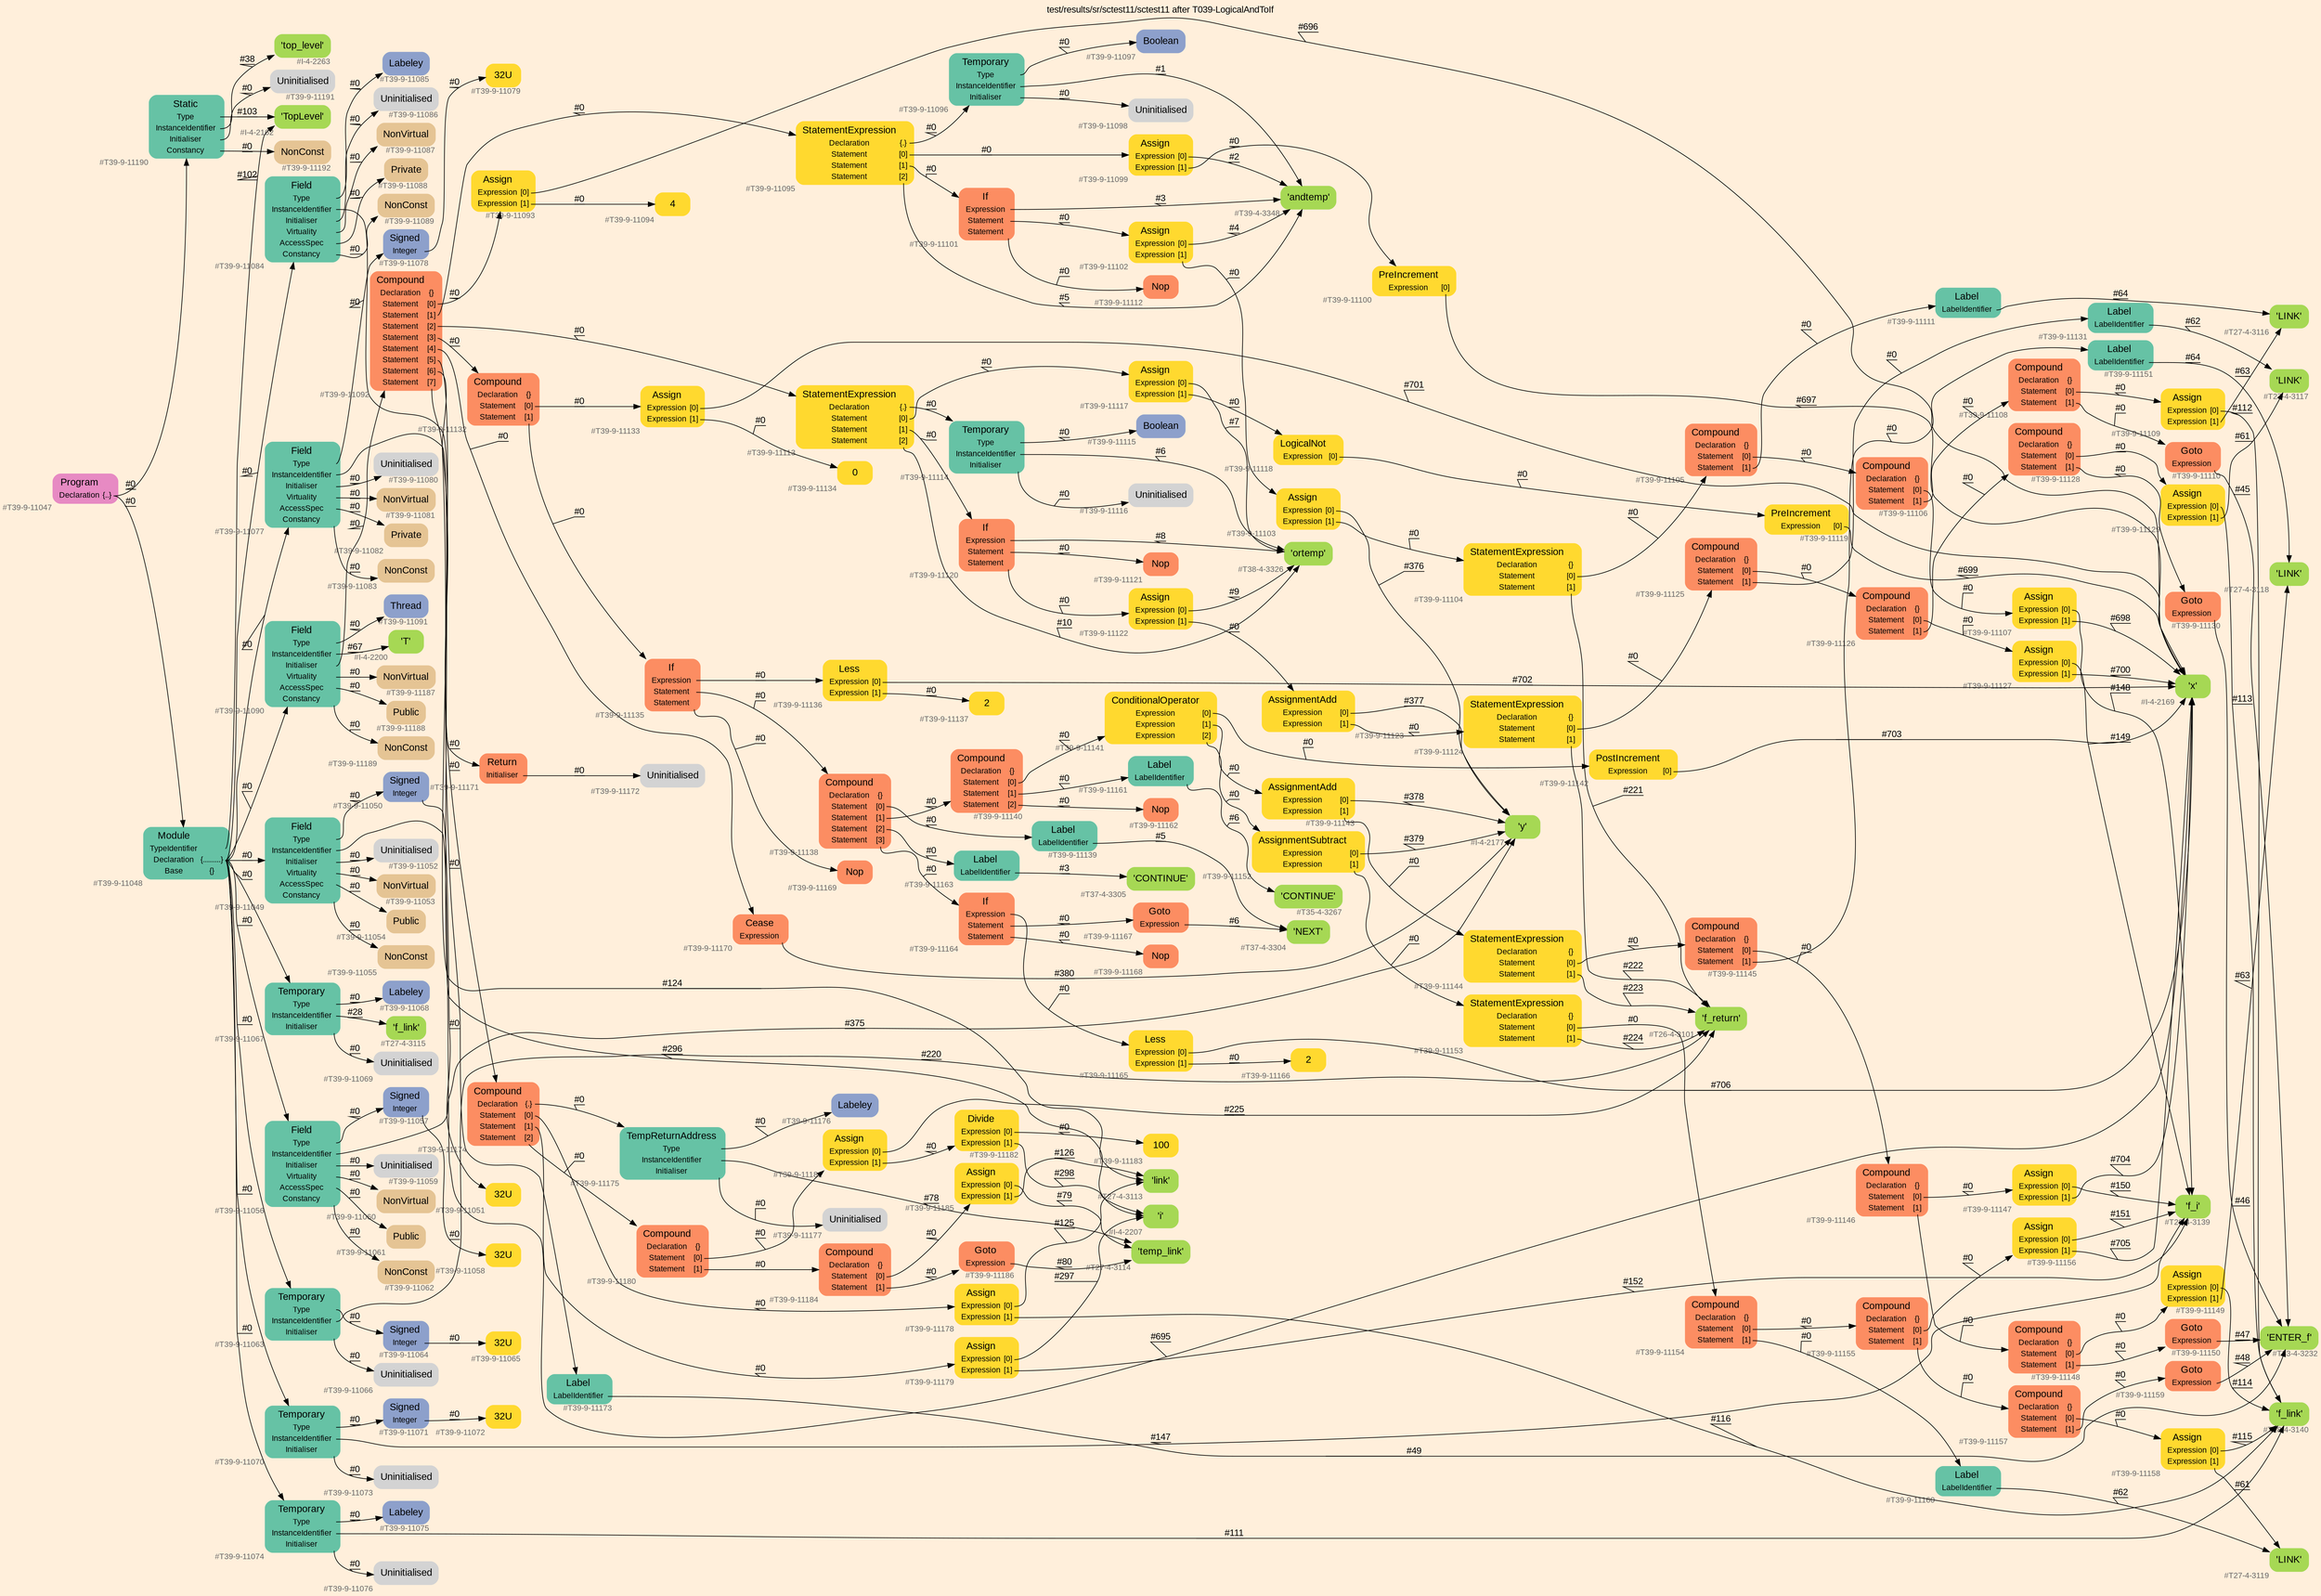 digraph "test/results/sr/sctest11/sctest11 after T039-LogicalAndToIf" {
label = "test/results/sr/sctest11/sctest11 after T039-LogicalAndToIf"
labelloc = t
graph [
    rankdir = "LR"
    ranksep = 0.3
    bgcolor = antiquewhite1
    color = black
    fontcolor = black
    fontname = "Arial"
];
node [
    fontname = "Arial"
];
edge [
    fontname = "Arial"
];

// -------------------- node figure --------------------
// -------- block #T39-9-11047 ----------
"#T39-9-11047" [
    fillcolor = "/set28/4"
    xlabel = "#T39-9-11047"
    fontsize = "12"
    fontcolor = grey40
    shape = "plaintext"
    label = <<TABLE BORDER="0" CELLBORDER="0" CELLSPACING="0">
     <TR><TD><FONT COLOR="black" POINT-SIZE="15">Program</FONT></TD></TR>
     <TR><TD><FONT COLOR="black" POINT-SIZE="12">Declaration</FONT></TD><TD PORT="port0"><FONT COLOR="black" POINT-SIZE="12">{..}</FONT></TD></TR>
    </TABLE>>
    style = "rounded,filled"
];

// -------- block #T39-9-11048 ----------
"#T39-9-11048" [
    fillcolor = "/set28/1"
    xlabel = "#T39-9-11048"
    fontsize = "12"
    fontcolor = grey40
    shape = "plaintext"
    label = <<TABLE BORDER="0" CELLBORDER="0" CELLSPACING="0">
     <TR><TD><FONT COLOR="black" POINT-SIZE="15">Module</FONT></TD></TR>
     <TR><TD><FONT COLOR="black" POINT-SIZE="12">TypeIdentifier</FONT></TD><TD PORT="port0"></TD></TR>
     <TR><TD><FONT COLOR="black" POINT-SIZE="12">Declaration</FONT></TD><TD PORT="port1"><FONT COLOR="black" POINT-SIZE="12">{.........}</FONT></TD></TR>
     <TR><TD><FONT COLOR="black" POINT-SIZE="12">Base</FONT></TD><TD PORT="port2"><FONT COLOR="black" POINT-SIZE="12">{}</FONT></TD></TR>
    </TABLE>>
    style = "rounded,filled"
];

// -------- block #I-4-2162 ----------
"#I-4-2162" [
    fillcolor = "/set28/5"
    xlabel = "#I-4-2162"
    fontsize = "12"
    fontcolor = grey40
    shape = "plaintext"
    label = <<TABLE BORDER="0" CELLBORDER="0" CELLSPACING="0">
     <TR><TD><FONT COLOR="black" POINT-SIZE="15">'TopLevel'</FONT></TD></TR>
    </TABLE>>
    style = "rounded,filled"
];

// -------- block #T39-9-11049 ----------
"#T39-9-11049" [
    fillcolor = "/set28/1"
    xlabel = "#T39-9-11049"
    fontsize = "12"
    fontcolor = grey40
    shape = "plaintext"
    label = <<TABLE BORDER="0" CELLBORDER="0" CELLSPACING="0">
     <TR><TD><FONT COLOR="black" POINT-SIZE="15">Field</FONT></TD></TR>
     <TR><TD><FONT COLOR="black" POINT-SIZE="12">Type</FONT></TD><TD PORT="port0"></TD></TR>
     <TR><TD><FONT COLOR="black" POINT-SIZE="12">InstanceIdentifier</FONT></TD><TD PORT="port1"></TD></TR>
     <TR><TD><FONT COLOR="black" POINT-SIZE="12">Initialiser</FONT></TD><TD PORT="port2"></TD></TR>
     <TR><TD><FONT COLOR="black" POINT-SIZE="12">Virtuality</FONT></TD><TD PORT="port3"></TD></TR>
     <TR><TD><FONT COLOR="black" POINT-SIZE="12">AccessSpec</FONT></TD><TD PORT="port4"></TD></TR>
     <TR><TD><FONT COLOR="black" POINT-SIZE="12">Constancy</FONT></TD><TD PORT="port5"></TD></TR>
    </TABLE>>
    style = "rounded,filled"
];

// -------- block #T39-9-11050 ----------
"#T39-9-11050" [
    fillcolor = "/set28/3"
    xlabel = "#T39-9-11050"
    fontsize = "12"
    fontcolor = grey40
    shape = "plaintext"
    label = <<TABLE BORDER="0" CELLBORDER="0" CELLSPACING="0">
     <TR><TD><FONT COLOR="black" POINT-SIZE="15">Signed</FONT></TD></TR>
     <TR><TD><FONT COLOR="black" POINT-SIZE="12">Integer</FONT></TD><TD PORT="port0"></TD></TR>
    </TABLE>>
    style = "rounded,filled"
];

// -------- block #T39-9-11051 ----------
"#T39-9-11051" [
    fillcolor = "/set28/6"
    xlabel = "#T39-9-11051"
    fontsize = "12"
    fontcolor = grey40
    shape = "plaintext"
    label = <<TABLE BORDER="0" CELLBORDER="0" CELLSPACING="0">
     <TR><TD><FONT COLOR="black" POINT-SIZE="15">32U</FONT></TD></TR>
    </TABLE>>
    style = "rounded,filled"
];

// -------- block #I-4-2169 ----------
"#I-4-2169" [
    fillcolor = "/set28/5"
    xlabel = "#I-4-2169"
    fontsize = "12"
    fontcolor = grey40
    shape = "plaintext"
    label = <<TABLE BORDER="0" CELLBORDER="0" CELLSPACING="0">
     <TR><TD><FONT COLOR="black" POINT-SIZE="15">'x'</FONT></TD></TR>
    </TABLE>>
    style = "rounded,filled"
];

// -------- block #T39-9-11052 ----------
"#T39-9-11052" [
    xlabel = "#T39-9-11052"
    fontsize = "12"
    fontcolor = grey40
    shape = "plaintext"
    label = <<TABLE BORDER="0" CELLBORDER="0" CELLSPACING="0">
     <TR><TD><FONT COLOR="black" POINT-SIZE="15">Uninitialised</FONT></TD></TR>
    </TABLE>>
    style = "rounded,filled"
];

// -------- block #T39-9-11053 ----------
"#T39-9-11053" [
    fillcolor = "/set28/7"
    xlabel = "#T39-9-11053"
    fontsize = "12"
    fontcolor = grey40
    shape = "plaintext"
    label = <<TABLE BORDER="0" CELLBORDER="0" CELLSPACING="0">
     <TR><TD><FONT COLOR="black" POINT-SIZE="15">NonVirtual</FONT></TD></TR>
    </TABLE>>
    style = "rounded,filled"
];

// -------- block #T39-9-11054 ----------
"#T39-9-11054" [
    fillcolor = "/set28/7"
    xlabel = "#T39-9-11054"
    fontsize = "12"
    fontcolor = grey40
    shape = "plaintext"
    label = <<TABLE BORDER="0" CELLBORDER="0" CELLSPACING="0">
     <TR><TD><FONT COLOR="black" POINT-SIZE="15">Public</FONT></TD></TR>
    </TABLE>>
    style = "rounded,filled"
];

// -------- block #T39-9-11055 ----------
"#T39-9-11055" [
    fillcolor = "/set28/7"
    xlabel = "#T39-9-11055"
    fontsize = "12"
    fontcolor = grey40
    shape = "plaintext"
    label = <<TABLE BORDER="0" CELLBORDER="0" CELLSPACING="0">
     <TR><TD><FONT COLOR="black" POINT-SIZE="15">NonConst</FONT></TD></TR>
    </TABLE>>
    style = "rounded,filled"
];

// -------- block #T39-9-11056 ----------
"#T39-9-11056" [
    fillcolor = "/set28/1"
    xlabel = "#T39-9-11056"
    fontsize = "12"
    fontcolor = grey40
    shape = "plaintext"
    label = <<TABLE BORDER="0" CELLBORDER="0" CELLSPACING="0">
     <TR><TD><FONT COLOR="black" POINT-SIZE="15">Field</FONT></TD></TR>
     <TR><TD><FONT COLOR="black" POINT-SIZE="12">Type</FONT></TD><TD PORT="port0"></TD></TR>
     <TR><TD><FONT COLOR="black" POINT-SIZE="12">InstanceIdentifier</FONT></TD><TD PORT="port1"></TD></TR>
     <TR><TD><FONT COLOR="black" POINT-SIZE="12">Initialiser</FONT></TD><TD PORT="port2"></TD></TR>
     <TR><TD><FONT COLOR="black" POINT-SIZE="12">Virtuality</FONT></TD><TD PORT="port3"></TD></TR>
     <TR><TD><FONT COLOR="black" POINT-SIZE="12">AccessSpec</FONT></TD><TD PORT="port4"></TD></TR>
     <TR><TD><FONT COLOR="black" POINT-SIZE="12">Constancy</FONT></TD><TD PORT="port5"></TD></TR>
    </TABLE>>
    style = "rounded,filled"
];

// -------- block #T39-9-11057 ----------
"#T39-9-11057" [
    fillcolor = "/set28/3"
    xlabel = "#T39-9-11057"
    fontsize = "12"
    fontcolor = grey40
    shape = "plaintext"
    label = <<TABLE BORDER="0" CELLBORDER="0" CELLSPACING="0">
     <TR><TD><FONT COLOR="black" POINT-SIZE="15">Signed</FONT></TD></TR>
     <TR><TD><FONT COLOR="black" POINT-SIZE="12">Integer</FONT></TD><TD PORT="port0"></TD></TR>
    </TABLE>>
    style = "rounded,filled"
];

// -------- block #T39-9-11058 ----------
"#T39-9-11058" [
    fillcolor = "/set28/6"
    xlabel = "#T39-9-11058"
    fontsize = "12"
    fontcolor = grey40
    shape = "plaintext"
    label = <<TABLE BORDER="0" CELLBORDER="0" CELLSPACING="0">
     <TR><TD><FONT COLOR="black" POINT-SIZE="15">32U</FONT></TD></TR>
    </TABLE>>
    style = "rounded,filled"
];

// -------- block #I-4-2177 ----------
"#I-4-2177" [
    fillcolor = "/set28/5"
    xlabel = "#I-4-2177"
    fontsize = "12"
    fontcolor = grey40
    shape = "plaintext"
    label = <<TABLE BORDER="0" CELLBORDER="0" CELLSPACING="0">
     <TR><TD><FONT COLOR="black" POINT-SIZE="15">'y'</FONT></TD></TR>
    </TABLE>>
    style = "rounded,filled"
];

// -------- block #T39-9-11059 ----------
"#T39-9-11059" [
    xlabel = "#T39-9-11059"
    fontsize = "12"
    fontcolor = grey40
    shape = "plaintext"
    label = <<TABLE BORDER="0" CELLBORDER="0" CELLSPACING="0">
     <TR><TD><FONT COLOR="black" POINT-SIZE="15">Uninitialised</FONT></TD></TR>
    </TABLE>>
    style = "rounded,filled"
];

// -------- block #T39-9-11060 ----------
"#T39-9-11060" [
    fillcolor = "/set28/7"
    xlabel = "#T39-9-11060"
    fontsize = "12"
    fontcolor = grey40
    shape = "plaintext"
    label = <<TABLE BORDER="0" CELLBORDER="0" CELLSPACING="0">
     <TR><TD><FONT COLOR="black" POINT-SIZE="15">NonVirtual</FONT></TD></TR>
    </TABLE>>
    style = "rounded,filled"
];

// -------- block #T39-9-11061 ----------
"#T39-9-11061" [
    fillcolor = "/set28/7"
    xlabel = "#T39-9-11061"
    fontsize = "12"
    fontcolor = grey40
    shape = "plaintext"
    label = <<TABLE BORDER="0" CELLBORDER="0" CELLSPACING="0">
     <TR><TD><FONT COLOR="black" POINT-SIZE="15">Public</FONT></TD></TR>
    </TABLE>>
    style = "rounded,filled"
];

// -------- block #T39-9-11062 ----------
"#T39-9-11062" [
    fillcolor = "/set28/7"
    xlabel = "#T39-9-11062"
    fontsize = "12"
    fontcolor = grey40
    shape = "plaintext"
    label = <<TABLE BORDER="0" CELLBORDER="0" CELLSPACING="0">
     <TR><TD><FONT COLOR="black" POINT-SIZE="15">NonConst</FONT></TD></TR>
    </TABLE>>
    style = "rounded,filled"
];

// -------- block #T39-9-11063 ----------
"#T39-9-11063" [
    fillcolor = "/set28/1"
    xlabel = "#T39-9-11063"
    fontsize = "12"
    fontcolor = grey40
    shape = "plaintext"
    label = <<TABLE BORDER="0" CELLBORDER="0" CELLSPACING="0">
     <TR><TD><FONT COLOR="black" POINT-SIZE="15">Temporary</FONT></TD></TR>
     <TR><TD><FONT COLOR="black" POINT-SIZE="12">Type</FONT></TD><TD PORT="port0"></TD></TR>
     <TR><TD><FONT COLOR="black" POINT-SIZE="12">InstanceIdentifier</FONT></TD><TD PORT="port1"></TD></TR>
     <TR><TD><FONT COLOR="black" POINT-SIZE="12">Initialiser</FONT></TD><TD PORT="port2"></TD></TR>
    </TABLE>>
    style = "rounded,filled"
];

// -------- block #T39-9-11064 ----------
"#T39-9-11064" [
    fillcolor = "/set28/3"
    xlabel = "#T39-9-11064"
    fontsize = "12"
    fontcolor = grey40
    shape = "plaintext"
    label = <<TABLE BORDER="0" CELLBORDER="0" CELLSPACING="0">
     <TR><TD><FONT COLOR="black" POINT-SIZE="15">Signed</FONT></TD></TR>
     <TR><TD><FONT COLOR="black" POINT-SIZE="12">Integer</FONT></TD><TD PORT="port0"></TD></TR>
    </TABLE>>
    style = "rounded,filled"
];

// -------- block #T39-9-11065 ----------
"#T39-9-11065" [
    fillcolor = "/set28/6"
    xlabel = "#T39-9-11065"
    fontsize = "12"
    fontcolor = grey40
    shape = "plaintext"
    label = <<TABLE BORDER="0" CELLBORDER="0" CELLSPACING="0">
     <TR><TD><FONT COLOR="black" POINT-SIZE="15">32U</FONT></TD></TR>
    </TABLE>>
    style = "rounded,filled"
];

// -------- block #T26-4-3101 ----------
"#T26-4-3101" [
    fillcolor = "/set28/5"
    xlabel = "#T26-4-3101"
    fontsize = "12"
    fontcolor = grey40
    shape = "plaintext"
    label = <<TABLE BORDER="0" CELLBORDER="0" CELLSPACING="0">
     <TR><TD><FONT COLOR="black" POINT-SIZE="15">'f_return'</FONT></TD></TR>
    </TABLE>>
    style = "rounded,filled"
];

// -------- block #T39-9-11066 ----------
"#T39-9-11066" [
    xlabel = "#T39-9-11066"
    fontsize = "12"
    fontcolor = grey40
    shape = "plaintext"
    label = <<TABLE BORDER="0" CELLBORDER="0" CELLSPACING="0">
     <TR><TD><FONT COLOR="black" POINT-SIZE="15">Uninitialised</FONT></TD></TR>
    </TABLE>>
    style = "rounded,filled"
];

// -------- block #T39-9-11067 ----------
"#T39-9-11067" [
    fillcolor = "/set28/1"
    xlabel = "#T39-9-11067"
    fontsize = "12"
    fontcolor = grey40
    shape = "plaintext"
    label = <<TABLE BORDER="0" CELLBORDER="0" CELLSPACING="0">
     <TR><TD><FONT COLOR="black" POINT-SIZE="15">Temporary</FONT></TD></TR>
     <TR><TD><FONT COLOR="black" POINT-SIZE="12">Type</FONT></TD><TD PORT="port0"></TD></TR>
     <TR><TD><FONT COLOR="black" POINT-SIZE="12">InstanceIdentifier</FONT></TD><TD PORT="port1"></TD></TR>
     <TR><TD><FONT COLOR="black" POINT-SIZE="12">Initialiser</FONT></TD><TD PORT="port2"></TD></TR>
    </TABLE>>
    style = "rounded,filled"
];

// -------- block #T39-9-11068 ----------
"#T39-9-11068" [
    fillcolor = "/set28/3"
    xlabel = "#T39-9-11068"
    fontsize = "12"
    fontcolor = grey40
    shape = "plaintext"
    label = <<TABLE BORDER="0" CELLBORDER="0" CELLSPACING="0">
     <TR><TD><FONT COLOR="black" POINT-SIZE="15">Labeley</FONT></TD></TR>
    </TABLE>>
    style = "rounded,filled"
];

// -------- block #T27-4-3115 ----------
"#T27-4-3115" [
    fillcolor = "/set28/5"
    xlabel = "#T27-4-3115"
    fontsize = "12"
    fontcolor = grey40
    shape = "plaintext"
    label = <<TABLE BORDER="0" CELLBORDER="0" CELLSPACING="0">
     <TR><TD><FONT COLOR="black" POINT-SIZE="15">'f_link'</FONT></TD></TR>
    </TABLE>>
    style = "rounded,filled"
];

// -------- block #T39-9-11069 ----------
"#T39-9-11069" [
    xlabel = "#T39-9-11069"
    fontsize = "12"
    fontcolor = grey40
    shape = "plaintext"
    label = <<TABLE BORDER="0" CELLBORDER="0" CELLSPACING="0">
     <TR><TD><FONT COLOR="black" POINT-SIZE="15">Uninitialised</FONT></TD></TR>
    </TABLE>>
    style = "rounded,filled"
];

// -------- block #T39-9-11070 ----------
"#T39-9-11070" [
    fillcolor = "/set28/1"
    xlabel = "#T39-9-11070"
    fontsize = "12"
    fontcolor = grey40
    shape = "plaintext"
    label = <<TABLE BORDER="0" CELLBORDER="0" CELLSPACING="0">
     <TR><TD><FONT COLOR="black" POINT-SIZE="15">Temporary</FONT></TD></TR>
     <TR><TD><FONT COLOR="black" POINT-SIZE="12">Type</FONT></TD><TD PORT="port0"></TD></TR>
     <TR><TD><FONT COLOR="black" POINT-SIZE="12">InstanceIdentifier</FONT></TD><TD PORT="port1"></TD></TR>
     <TR><TD><FONT COLOR="black" POINT-SIZE="12">Initialiser</FONT></TD><TD PORT="port2"></TD></TR>
    </TABLE>>
    style = "rounded,filled"
];

// -------- block #T39-9-11071 ----------
"#T39-9-11071" [
    fillcolor = "/set28/3"
    xlabel = "#T39-9-11071"
    fontsize = "12"
    fontcolor = grey40
    shape = "plaintext"
    label = <<TABLE BORDER="0" CELLBORDER="0" CELLSPACING="0">
     <TR><TD><FONT COLOR="black" POINT-SIZE="15">Signed</FONT></TD></TR>
     <TR><TD><FONT COLOR="black" POINT-SIZE="12">Integer</FONT></TD><TD PORT="port0"></TD></TR>
    </TABLE>>
    style = "rounded,filled"
];

// -------- block #T39-9-11072 ----------
"#T39-9-11072" [
    fillcolor = "/set28/6"
    xlabel = "#T39-9-11072"
    fontsize = "12"
    fontcolor = grey40
    shape = "plaintext"
    label = <<TABLE BORDER="0" CELLBORDER="0" CELLSPACING="0">
     <TR><TD><FONT COLOR="black" POINT-SIZE="15">32U</FONT></TD></TR>
    </TABLE>>
    style = "rounded,filled"
];

// -------- block #T28-4-3139 ----------
"#T28-4-3139" [
    fillcolor = "/set28/5"
    xlabel = "#T28-4-3139"
    fontsize = "12"
    fontcolor = grey40
    shape = "plaintext"
    label = <<TABLE BORDER="0" CELLBORDER="0" CELLSPACING="0">
     <TR><TD><FONT COLOR="black" POINT-SIZE="15">'f_i'</FONT></TD></TR>
    </TABLE>>
    style = "rounded,filled"
];

// -------- block #T39-9-11073 ----------
"#T39-9-11073" [
    xlabel = "#T39-9-11073"
    fontsize = "12"
    fontcolor = grey40
    shape = "plaintext"
    label = <<TABLE BORDER="0" CELLBORDER="0" CELLSPACING="0">
     <TR><TD><FONT COLOR="black" POINT-SIZE="15">Uninitialised</FONT></TD></TR>
    </TABLE>>
    style = "rounded,filled"
];

// -------- block #T39-9-11074 ----------
"#T39-9-11074" [
    fillcolor = "/set28/1"
    xlabel = "#T39-9-11074"
    fontsize = "12"
    fontcolor = grey40
    shape = "plaintext"
    label = <<TABLE BORDER="0" CELLBORDER="0" CELLSPACING="0">
     <TR><TD><FONT COLOR="black" POINT-SIZE="15">Temporary</FONT></TD></TR>
     <TR><TD><FONT COLOR="black" POINT-SIZE="12">Type</FONT></TD><TD PORT="port0"></TD></TR>
     <TR><TD><FONT COLOR="black" POINT-SIZE="12">InstanceIdentifier</FONT></TD><TD PORT="port1"></TD></TR>
     <TR><TD><FONT COLOR="black" POINT-SIZE="12">Initialiser</FONT></TD><TD PORT="port2"></TD></TR>
    </TABLE>>
    style = "rounded,filled"
];

// -------- block #T39-9-11075 ----------
"#T39-9-11075" [
    fillcolor = "/set28/3"
    xlabel = "#T39-9-11075"
    fontsize = "12"
    fontcolor = grey40
    shape = "plaintext"
    label = <<TABLE BORDER="0" CELLBORDER="0" CELLSPACING="0">
     <TR><TD><FONT COLOR="black" POINT-SIZE="15">Labeley</FONT></TD></TR>
    </TABLE>>
    style = "rounded,filled"
];

// -------- block #T28-4-3140 ----------
"#T28-4-3140" [
    fillcolor = "/set28/5"
    xlabel = "#T28-4-3140"
    fontsize = "12"
    fontcolor = grey40
    shape = "plaintext"
    label = <<TABLE BORDER="0" CELLBORDER="0" CELLSPACING="0">
     <TR><TD><FONT COLOR="black" POINT-SIZE="15">'f_link'</FONT></TD></TR>
    </TABLE>>
    style = "rounded,filled"
];

// -------- block #T39-9-11076 ----------
"#T39-9-11076" [
    xlabel = "#T39-9-11076"
    fontsize = "12"
    fontcolor = grey40
    shape = "plaintext"
    label = <<TABLE BORDER="0" CELLBORDER="0" CELLSPACING="0">
     <TR><TD><FONT COLOR="black" POINT-SIZE="15">Uninitialised</FONT></TD></TR>
    </TABLE>>
    style = "rounded,filled"
];

// -------- block #T39-9-11077 ----------
"#T39-9-11077" [
    fillcolor = "/set28/1"
    xlabel = "#T39-9-11077"
    fontsize = "12"
    fontcolor = grey40
    shape = "plaintext"
    label = <<TABLE BORDER="0" CELLBORDER="0" CELLSPACING="0">
     <TR><TD><FONT COLOR="black" POINT-SIZE="15">Field</FONT></TD></TR>
     <TR><TD><FONT COLOR="black" POINT-SIZE="12">Type</FONT></TD><TD PORT="port0"></TD></TR>
     <TR><TD><FONT COLOR="black" POINT-SIZE="12">InstanceIdentifier</FONT></TD><TD PORT="port1"></TD></TR>
     <TR><TD><FONT COLOR="black" POINT-SIZE="12">Initialiser</FONT></TD><TD PORT="port2"></TD></TR>
     <TR><TD><FONT COLOR="black" POINT-SIZE="12">Virtuality</FONT></TD><TD PORT="port3"></TD></TR>
     <TR><TD><FONT COLOR="black" POINT-SIZE="12">AccessSpec</FONT></TD><TD PORT="port4"></TD></TR>
     <TR><TD><FONT COLOR="black" POINT-SIZE="12">Constancy</FONT></TD><TD PORT="port5"></TD></TR>
    </TABLE>>
    style = "rounded,filled"
];

// -------- block #T39-9-11078 ----------
"#T39-9-11078" [
    fillcolor = "/set28/3"
    xlabel = "#T39-9-11078"
    fontsize = "12"
    fontcolor = grey40
    shape = "plaintext"
    label = <<TABLE BORDER="0" CELLBORDER="0" CELLSPACING="0">
     <TR><TD><FONT COLOR="black" POINT-SIZE="15">Signed</FONT></TD></TR>
     <TR><TD><FONT COLOR="black" POINT-SIZE="12">Integer</FONT></TD><TD PORT="port0"></TD></TR>
    </TABLE>>
    style = "rounded,filled"
];

// -------- block #T39-9-11079 ----------
"#T39-9-11079" [
    fillcolor = "/set28/6"
    xlabel = "#T39-9-11079"
    fontsize = "12"
    fontcolor = grey40
    shape = "plaintext"
    label = <<TABLE BORDER="0" CELLBORDER="0" CELLSPACING="0">
     <TR><TD><FONT COLOR="black" POINT-SIZE="15">32U</FONT></TD></TR>
    </TABLE>>
    style = "rounded,filled"
];

// -------- block #I-4-2207 ----------
"#I-4-2207" [
    fillcolor = "/set28/5"
    xlabel = "#I-4-2207"
    fontsize = "12"
    fontcolor = grey40
    shape = "plaintext"
    label = <<TABLE BORDER="0" CELLBORDER="0" CELLSPACING="0">
     <TR><TD><FONT COLOR="black" POINT-SIZE="15">'i'</FONT></TD></TR>
    </TABLE>>
    style = "rounded,filled"
];

// -------- block #T39-9-11080 ----------
"#T39-9-11080" [
    xlabel = "#T39-9-11080"
    fontsize = "12"
    fontcolor = grey40
    shape = "plaintext"
    label = <<TABLE BORDER="0" CELLBORDER="0" CELLSPACING="0">
     <TR><TD><FONT COLOR="black" POINT-SIZE="15">Uninitialised</FONT></TD></TR>
    </TABLE>>
    style = "rounded,filled"
];

// -------- block #T39-9-11081 ----------
"#T39-9-11081" [
    fillcolor = "/set28/7"
    xlabel = "#T39-9-11081"
    fontsize = "12"
    fontcolor = grey40
    shape = "plaintext"
    label = <<TABLE BORDER="0" CELLBORDER="0" CELLSPACING="0">
     <TR><TD><FONT COLOR="black" POINT-SIZE="15">NonVirtual</FONT></TD></TR>
    </TABLE>>
    style = "rounded,filled"
];

// -------- block #T39-9-11082 ----------
"#T39-9-11082" [
    fillcolor = "/set28/7"
    xlabel = "#T39-9-11082"
    fontsize = "12"
    fontcolor = grey40
    shape = "plaintext"
    label = <<TABLE BORDER="0" CELLBORDER="0" CELLSPACING="0">
     <TR><TD><FONT COLOR="black" POINT-SIZE="15">Private</FONT></TD></TR>
    </TABLE>>
    style = "rounded,filled"
];

// -------- block #T39-9-11083 ----------
"#T39-9-11083" [
    fillcolor = "/set28/7"
    xlabel = "#T39-9-11083"
    fontsize = "12"
    fontcolor = grey40
    shape = "plaintext"
    label = <<TABLE BORDER="0" CELLBORDER="0" CELLSPACING="0">
     <TR><TD><FONT COLOR="black" POINT-SIZE="15">NonConst</FONT></TD></TR>
    </TABLE>>
    style = "rounded,filled"
];

// -------- block #T39-9-11084 ----------
"#T39-9-11084" [
    fillcolor = "/set28/1"
    xlabel = "#T39-9-11084"
    fontsize = "12"
    fontcolor = grey40
    shape = "plaintext"
    label = <<TABLE BORDER="0" CELLBORDER="0" CELLSPACING="0">
     <TR><TD><FONT COLOR="black" POINT-SIZE="15">Field</FONT></TD></TR>
     <TR><TD><FONT COLOR="black" POINT-SIZE="12">Type</FONT></TD><TD PORT="port0"></TD></TR>
     <TR><TD><FONT COLOR="black" POINT-SIZE="12">InstanceIdentifier</FONT></TD><TD PORT="port1"></TD></TR>
     <TR><TD><FONT COLOR="black" POINT-SIZE="12">Initialiser</FONT></TD><TD PORT="port2"></TD></TR>
     <TR><TD><FONT COLOR="black" POINT-SIZE="12">Virtuality</FONT></TD><TD PORT="port3"></TD></TR>
     <TR><TD><FONT COLOR="black" POINT-SIZE="12">AccessSpec</FONT></TD><TD PORT="port4"></TD></TR>
     <TR><TD><FONT COLOR="black" POINT-SIZE="12">Constancy</FONT></TD><TD PORT="port5"></TD></TR>
    </TABLE>>
    style = "rounded,filled"
];

// -------- block #T39-9-11085 ----------
"#T39-9-11085" [
    fillcolor = "/set28/3"
    xlabel = "#T39-9-11085"
    fontsize = "12"
    fontcolor = grey40
    shape = "plaintext"
    label = <<TABLE BORDER="0" CELLBORDER="0" CELLSPACING="0">
     <TR><TD><FONT COLOR="black" POINT-SIZE="15">Labeley</FONT></TD></TR>
    </TABLE>>
    style = "rounded,filled"
];

// -------- block #T27-4-3113 ----------
"#T27-4-3113" [
    fillcolor = "/set28/5"
    xlabel = "#T27-4-3113"
    fontsize = "12"
    fontcolor = grey40
    shape = "plaintext"
    label = <<TABLE BORDER="0" CELLBORDER="0" CELLSPACING="0">
     <TR><TD><FONT COLOR="black" POINT-SIZE="15">'link'</FONT></TD></TR>
    </TABLE>>
    style = "rounded,filled"
];

// -------- block #T39-9-11086 ----------
"#T39-9-11086" [
    xlabel = "#T39-9-11086"
    fontsize = "12"
    fontcolor = grey40
    shape = "plaintext"
    label = <<TABLE BORDER="0" CELLBORDER="0" CELLSPACING="0">
     <TR><TD><FONT COLOR="black" POINT-SIZE="15">Uninitialised</FONT></TD></TR>
    </TABLE>>
    style = "rounded,filled"
];

// -------- block #T39-9-11087 ----------
"#T39-9-11087" [
    fillcolor = "/set28/7"
    xlabel = "#T39-9-11087"
    fontsize = "12"
    fontcolor = grey40
    shape = "plaintext"
    label = <<TABLE BORDER="0" CELLBORDER="0" CELLSPACING="0">
     <TR><TD><FONT COLOR="black" POINT-SIZE="15">NonVirtual</FONT></TD></TR>
    </TABLE>>
    style = "rounded,filled"
];

// -------- block #T39-9-11088 ----------
"#T39-9-11088" [
    fillcolor = "/set28/7"
    xlabel = "#T39-9-11088"
    fontsize = "12"
    fontcolor = grey40
    shape = "plaintext"
    label = <<TABLE BORDER="0" CELLBORDER="0" CELLSPACING="0">
     <TR><TD><FONT COLOR="black" POINT-SIZE="15">Private</FONT></TD></TR>
    </TABLE>>
    style = "rounded,filled"
];

// -------- block #T39-9-11089 ----------
"#T39-9-11089" [
    fillcolor = "/set28/7"
    xlabel = "#T39-9-11089"
    fontsize = "12"
    fontcolor = grey40
    shape = "plaintext"
    label = <<TABLE BORDER="0" CELLBORDER="0" CELLSPACING="0">
     <TR><TD><FONT COLOR="black" POINT-SIZE="15">NonConst</FONT></TD></TR>
    </TABLE>>
    style = "rounded,filled"
];

// -------- block #T39-9-11090 ----------
"#T39-9-11090" [
    fillcolor = "/set28/1"
    xlabel = "#T39-9-11090"
    fontsize = "12"
    fontcolor = grey40
    shape = "plaintext"
    label = <<TABLE BORDER="0" CELLBORDER="0" CELLSPACING="0">
     <TR><TD><FONT COLOR="black" POINT-SIZE="15">Field</FONT></TD></TR>
     <TR><TD><FONT COLOR="black" POINT-SIZE="12">Type</FONT></TD><TD PORT="port0"></TD></TR>
     <TR><TD><FONT COLOR="black" POINT-SIZE="12">InstanceIdentifier</FONT></TD><TD PORT="port1"></TD></TR>
     <TR><TD><FONT COLOR="black" POINT-SIZE="12">Initialiser</FONT></TD><TD PORT="port2"></TD></TR>
     <TR><TD><FONT COLOR="black" POINT-SIZE="12">Virtuality</FONT></TD><TD PORT="port3"></TD></TR>
     <TR><TD><FONT COLOR="black" POINT-SIZE="12">AccessSpec</FONT></TD><TD PORT="port4"></TD></TR>
     <TR><TD><FONT COLOR="black" POINT-SIZE="12">Constancy</FONT></TD><TD PORT="port5"></TD></TR>
    </TABLE>>
    style = "rounded,filled"
];

// -------- block #T39-9-11091 ----------
"#T39-9-11091" [
    fillcolor = "/set28/3"
    xlabel = "#T39-9-11091"
    fontsize = "12"
    fontcolor = grey40
    shape = "plaintext"
    label = <<TABLE BORDER="0" CELLBORDER="0" CELLSPACING="0">
     <TR><TD><FONT COLOR="black" POINT-SIZE="15">Thread</FONT></TD></TR>
    </TABLE>>
    style = "rounded,filled"
];

// -------- block #I-4-2200 ----------
"#I-4-2200" [
    fillcolor = "/set28/5"
    xlabel = "#I-4-2200"
    fontsize = "12"
    fontcolor = grey40
    shape = "plaintext"
    label = <<TABLE BORDER="0" CELLBORDER="0" CELLSPACING="0">
     <TR><TD><FONT COLOR="black" POINT-SIZE="15">'T'</FONT></TD></TR>
    </TABLE>>
    style = "rounded,filled"
];

// -------- block #T39-9-11092 ----------
"#T39-9-11092" [
    fillcolor = "/set28/2"
    xlabel = "#T39-9-11092"
    fontsize = "12"
    fontcolor = grey40
    shape = "plaintext"
    label = <<TABLE BORDER="0" CELLBORDER="0" CELLSPACING="0">
     <TR><TD><FONT COLOR="black" POINT-SIZE="15">Compound</FONT></TD></TR>
     <TR><TD><FONT COLOR="black" POINT-SIZE="12">Declaration</FONT></TD><TD PORT="port0"><FONT COLOR="black" POINT-SIZE="12">{}</FONT></TD></TR>
     <TR><TD><FONT COLOR="black" POINT-SIZE="12">Statement</FONT></TD><TD PORT="port1"><FONT COLOR="black" POINT-SIZE="12">[0]</FONT></TD></TR>
     <TR><TD><FONT COLOR="black" POINT-SIZE="12">Statement</FONT></TD><TD PORT="port2"><FONT COLOR="black" POINT-SIZE="12">[1]</FONT></TD></TR>
     <TR><TD><FONT COLOR="black" POINT-SIZE="12">Statement</FONT></TD><TD PORT="port3"><FONT COLOR="black" POINT-SIZE="12">[2]</FONT></TD></TR>
     <TR><TD><FONT COLOR="black" POINT-SIZE="12">Statement</FONT></TD><TD PORT="port4"><FONT COLOR="black" POINT-SIZE="12">[3]</FONT></TD></TR>
     <TR><TD><FONT COLOR="black" POINT-SIZE="12">Statement</FONT></TD><TD PORT="port5"><FONT COLOR="black" POINT-SIZE="12">[4]</FONT></TD></TR>
     <TR><TD><FONT COLOR="black" POINT-SIZE="12">Statement</FONT></TD><TD PORT="port6"><FONT COLOR="black" POINT-SIZE="12">[5]</FONT></TD></TR>
     <TR><TD><FONT COLOR="black" POINT-SIZE="12">Statement</FONT></TD><TD PORT="port7"><FONT COLOR="black" POINT-SIZE="12">[6]</FONT></TD></TR>
     <TR><TD><FONT COLOR="black" POINT-SIZE="12">Statement</FONT></TD><TD PORT="port8"><FONT COLOR="black" POINT-SIZE="12">[7]</FONT></TD></TR>
    </TABLE>>
    style = "rounded,filled"
];

// -------- block #T39-9-11093 ----------
"#T39-9-11093" [
    fillcolor = "/set28/6"
    xlabel = "#T39-9-11093"
    fontsize = "12"
    fontcolor = grey40
    shape = "plaintext"
    label = <<TABLE BORDER="0" CELLBORDER="0" CELLSPACING="0">
     <TR><TD><FONT COLOR="black" POINT-SIZE="15">Assign</FONT></TD></TR>
     <TR><TD><FONT COLOR="black" POINT-SIZE="12">Expression</FONT></TD><TD PORT="port0"><FONT COLOR="black" POINT-SIZE="12">[0]</FONT></TD></TR>
     <TR><TD><FONT COLOR="black" POINT-SIZE="12">Expression</FONT></TD><TD PORT="port1"><FONT COLOR="black" POINT-SIZE="12">[1]</FONT></TD></TR>
    </TABLE>>
    style = "rounded,filled"
];

// -------- block #T39-9-11094 ----------
"#T39-9-11094" [
    fillcolor = "/set28/6"
    xlabel = "#T39-9-11094"
    fontsize = "12"
    fontcolor = grey40
    shape = "plaintext"
    label = <<TABLE BORDER="0" CELLBORDER="0" CELLSPACING="0">
     <TR><TD><FONT COLOR="black" POINT-SIZE="15">4</FONT></TD></TR>
    </TABLE>>
    style = "rounded,filled"
];

// -------- block #T39-9-11095 ----------
"#T39-9-11095" [
    fillcolor = "/set28/6"
    xlabel = "#T39-9-11095"
    fontsize = "12"
    fontcolor = grey40
    shape = "plaintext"
    label = <<TABLE BORDER="0" CELLBORDER="0" CELLSPACING="0">
     <TR><TD><FONT COLOR="black" POINT-SIZE="15">StatementExpression</FONT></TD></TR>
     <TR><TD><FONT COLOR="black" POINT-SIZE="12">Declaration</FONT></TD><TD PORT="port0"><FONT COLOR="black" POINT-SIZE="12">{.}</FONT></TD></TR>
     <TR><TD><FONT COLOR="black" POINT-SIZE="12">Statement</FONT></TD><TD PORT="port1"><FONT COLOR="black" POINT-SIZE="12">[0]</FONT></TD></TR>
     <TR><TD><FONT COLOR="black" POINT-SIZE="12">Statement</FONT></TD><TD PORT="port2"><FONT COLOR="black" POINT-SIZE="12">[1]</FONT></TD></TR>
     <TR><TD><FONT COLOR="black" POINT-SIZE="12">Statement</FONT></TD><TD PORT="port3"><FONT COLOR="black" POINT-SIZE="12">[2]</FONT></TD></TR>
    </TABLE>>
    style = "rounded,filled"
];

// -------- block #T39-9-11096 ----------
"#T39-9-11096" [
    fillcolor = "/set28/1"
    xlabel = "#T39-9-11096"
    fontsize = "12"
    fontcolor = grey40
    shape = "plaintext"
    label = <<TABLE BORDER="0" CELLBORDER="0" CELLSPACING="0">
     <TR><TD><FONT COLOR="black" POINT-SIZE="15">Temporary</FONT></TD></TR>
     <TR><TD><FONT COLOR="black" POINT-SIZE="12">Type</FONT></TD><TD PORT="port0"></TD></TR>
     <TR><TD><FONT COLOR="black" POINT-SIZE="12">InstanceIdentifier</FONT></TD><TD PORT="port1"></TD></TR>
     <TR><TD><FONT COLOR="black" POINT-SIZE="12">Initialiser</FONT></TD><TD PORT="port2"></TD></TR>
    </TABLE>>
    style = "rounded,filled"
];

// -------- block #T39-9-11097 ----------
"#T39-9-11097" [
    fillcolor = "/set28/3"
    xlabel = "#T39-9-11097"
    fontsize = "12"
    fontcolor = grey40
    shape = "plaintext"
    label = <<TABLE BORDER="0" CELLBORDER="0" CELLSPACING="0">
     <TR><TD><FONT COLOR="black" POINT-SIZE="15">Boolean</FONT></TD></TR>
    </TABLE>>
    style = "rounded,filled"
];

// -------- block #T39-4-3348 ----------
"#T39-4-3348" [
    fillcolor = "/set28/5"
    xlabel = "#T39-4-3348"
    fontsize = "12"
    fontcolor = grey40
    shape = "plaintext"
    label = <<TABLE BORDER="0" CELLBORDER="0" CELLSPACING="0">
     <TR><TD><FONT COLOR="black" POINT-SIZE="15">'andtemp'</FONT></TD></TR>
    </TABLE>>
    style = "rounded,filled"
];

// -------- block #T39-9-11098 ----------
"#T39-9-11098" [
    xlabel = "#T39-9-11098"
    fontsize = "12"
    fontcolor = grey40
    shape = "plaintext"
    label = <<TABLE BORDER="0" CELLBORDER="0" CELLSPACING="0">
     <TR><TD><FONT COLOR="black" POINT-SIZE="15">Uninitialised</FONT></TD></TR>
    </TABLE>>
    style = "rounded,filled"
];

// -------- block #T39-9-11099 ----------
"#T39-9-11099" [
    fillcolor = "/set28/6"
    xlabel = "#T39-9-11099"
    fontsize = "12"
    fontcolor = grey40
    shape = "plaintext"
    label = <<TABLE BORDER="0" CELLBORDER="0" CELLSPACING="0">
     <TR><TD><FONT COLOR="black" POINT-SIZE="15">Assign</FONT></TD></TR>
     <TR><TD><FONT COLOR="black" POINT-SIZE="12">Expression</FONT></TD><TD PORT="port0"><FONT COLOR="black" POINT-SIZE="12">[0]</FONT></TD></TR>
     <TR><TD><FONT COLOR="black" POINT-SIZE="12">Expression</FONT></TD><TD PORT="port1"><FONT COLOR="black" POINT-SIZE="12">[1]</FONT></TD></TR>
    </TABLE>>
    style = "rounded,filled"
];

// -------- block #T39-9-11100 ----------
"#T39-9-11100" [
    fillcolor = "/set28/6"
    xlabel = "#T39-9-11100"
    fontsize = "12"
    fontcolor = grey40
    shape = "plaintext"
    label = <<TABLE BORDER="0" CELLBORDER="0" CELLSPACING="0">
     <TR><TD><FONT COLOR="black" POINT-SIZE="15">PreIncrement</FONT></TD></TR>
     <TR><TD><FONT COLOR="black" POINT-SIZE="12">Expression</FONT></TD><TD PORT="port0"><FONT COLOR="black" POINT-SIZE="12">[0]</FONT></TD></TR>
    </TABLE>>
    style = "rounded,filled"
];

// -------- block #T39-9-11101 ----------
"#T39-9-11101" [
    fillcolor = "/set28/2"
    xlabel = "#T39-9-11101"
    fontsize = "12"
    fontcolor = grey40
    shape = "plaintext"
    label = <<TABLE BORDER="0" CELLBORDER="0" CELLSPACING="0">
     <TR><TD><FONT COLOR="black" POINT-SIZE="15">If</FONT></TD></TR>
     <TR><TD><FONT COLOR="black" POINT-SIZE="12">Expression</FONT></TD><TD PORT="port0"></TD></TR>
     <TR><TD><FONT COLOR="black" POINT-SIZE="12">Statement</FONT></TD><TD PORT="port1"></TD></TR>
     <TR><TD><FONT COLOR="black" POINT-SIZE="12">Statement</FONT></TD><TD PORT="port2"></TD></TR>
    </TABLE>>
    style = "rounded,filled"
];

// -------- block #T39-9-11102 ----------
"#T39-9-11102" [
    fillcolor = "/set28/6"
    xlabel = "#T39-9-11102"
    fontsize = "12"
    fontcolor = grey40
    shape = "plaintext"
    label = <<TABLE BORDER="0" CELLBORDER="0" CELLSPACING="0">
     <TR><TD><FONT COLOR="black" POINT-SIZE="15">Assign</FONT></TD></TR>
     <TR><TD><FONT COLOR="black" POINT-SIZE="12">Expression</FONT></TD><TD PORT="port0"><FONT COLOR="black" POINT-SIZE="12">[0]</FONT></TD></TR>
     <TR><TD><FONT COLOR="black" POINT-SIZE="12">Expression</FONT></TD><TD PORT="port1"><FONT COLOR="black" POINT-SIZE="12">[1]</FONT></TD></TR>
    </TABLE>>
    style = "rounded,filled"
];

// -------- block #T39-9-11103 ----------
"#T39-9-11103" [
    fillcolor = "/set28/6"
    xlabel = "#T39-9-11103"
    fontsize = "12"
    fontcolor = grey40
    shape = "plaintext"
    label = <<TABLE BORDER="0" CELLBORDER="0" CELLSPACING="0">
     <TR><TD><FONT COLOR="black" POINT-SIZE="15">Assign</FONT></TD></TR>
     <TR><TD><FONT COLOR="black" POINT-SIZE="12">Expression</FONT></TD><TD PORT="port0"><FONT COLOR="black" POINT-SIZE="12">[0]</FONT></TD></TR>
     <TR><TD><FONT COLOR="black" POINT-SIZE="12">Expression</FONT></TD><TD PORT="port1"><FONT COLOR="black" POINT-SIZE="12">[1]</FONT></TD></TR>
    </TABLE>>
    style = "rounded,filled"
];

// -------- block #T39-9-11104 ----------
"#T39-9-11104" [
    fillcolor = "/set28/6"
    xlabel = "#T39-9-11104"
    fontsize = "12"
    fontcolor = grey40
    shape = "plaintext"
    label = <<TABLE BORDER="0" CELLBORDER="0" CELLSPACING="0">
     <TR><TD><FONT COLOR="black" POINT-SIZE="15">StatementExpression</FONT></TD></TR>
     <TR><TD><FONT COLOR="black" POINT-SIZE="12">Declaration</FONT></TD><TD PORT="port0"><FONT COLOR="black" POINT-SIZE="12">{}</FONT></TD></TR>
     <TR><TD><FONT COLOR="black" POINT-SIZE="12">Statement</FONT></TD><TD PORT="port1"><FONT COLOR="black" POINT-SIZE="12">[0]</FONT></TD></TR>
     <TR><TD><FONT COLOR="black" POINT-SIZE="12">Statement</FONT></TD><TD PORT="port2"><FONT COLOR="black" POINT-SIZE="12">[1]</FONT></TD></TR>
    </TABLE>>
    style = "rounded,filled"
];

// -------- block #T39-9-11105 ----------
"#T39-9-11105" [
    fillcolor = "/set28/2"
    xlabel = "#T39-9-11105"
    fontsize = "12"
    fontcolor = grey40
    shape = "plaintext"
    label = <<TABLE BORDER="0" CELLBORDER="0" CELLSPACING="0">
     <TR><TD><FONT COLOR="black" POINT-SIZE="15">Compound</FONT></TD></TR>
     <TR><TD><FONT COLOR="black" POINT-SIZE="12">Declaration</FONT></TD><TD PORT="port0"><FONT COLOR="black" POINT-SIZE="12">{}</FONT></TD></TR>
     <TR><TD><FONT COLOR="black" POINT-SIZE="12">Statement</FONT></TD><TD PORT="port1"><FONT COLOR="black" POINT-SIZE="12">[0]</FONT></TD></TR>
     <TR><TD><FONT COLOR="black" POINT-SIZE="12">Statement</FONT></TD><TD PORT="port2"><FONT COLOR="black" POINT-SIZE="12">[1]</FONT></TD></TR>
    </TABLE>>
    style = "rounded,filled"
];

// -------- block #T39-9-11106 ----------
"#T39-9-11106" [
    fillcolor = "/set28/2"
    xlabel = "#T39-9-11106"
    fontsize = "12"
    fontcolor = grey40
    shape = "plaintext"
    label = <<TABLE BORDER="0" CELLBORDER="0" CELLSPACING="0">
     <TR><TD><FONT COLOR="black" POINT-SIZE="15">Compound</FONT></TD></TR>
     <TR><TD><FONT COLOR="black" POINT-SIZE="12">Declaration</FONT></TD><TD PORT="port0"><FONT COLOR="black" POINT-SIZE="12">{}</FONT></TD></TR>
     <TR><TD><FONT COLOR="black" POINT-SIZE="12">Statement</FONT></TD><TD PORT="port1"><FONT COLOR="black" POINT-SIZE="12">[0]</FONT></TD></TR>
     <TR><TD><FONT COLOR="black" POINT-SIZE="12">Statement</FONT></TD><TD PORT="port2"><FONT COLOR="black" POINT-SIZE="12">[1]</FONT></TD></TR>
    </TABLE>>
    style = "rounded,filled"
];

// -------- block #T39-9-11107 ----------
"#T39-9-11107" [
    fillcolor = "/set28/6"
    xlabel = "#T39-9-11107"
    fontsize = "12"
    fontcolor = grey40
    shape = "plaintext"
    label = <<TABLE BORDER="0" CELLBORDER="0" CELLSPACING="0">
     <TR><TD><FONT COLOR="black" POINT-SIZE="15">Assign</FONT></TD></TR>
     <TR><TD><FONT COLOR="black" POINT-SIZE="12">Expression</FONT></TD><TD PORT="port0"><FONT COLOR="black" POINT-SIZE="12">[0]</FONT></TD></TR>
     <TR><TD><FONT COLOR="black" POINT-SIZE="12">Expression</FONT></TD><TD PORT="port1"><FONT COLOR="black" POINT-SIZE="12">[1]</FONT></TD></TR>
    </TABLE>>
    style = "rounded,filled"
];

// -------- block #T39-9-11108 ----------
"#T39-9-11108" [
    fillcolor = "/set28/2"
    xlabel = "#T39-9-11108"
    fontsize = "12"
    fontcolor = grey40
    shape = "plaintext"
    label = <<TABLE BORDER="0" CELLBORDER="0" CELLSPACING="0">
     <TR><TD><FONT COLOR="black" POINT-SIZE="15">Compound</FONT></TD></TR>
     <TR><TD><FONT COLOR="black" POINT-SIZE="12">Declaration</FONT></TD><TD PORT="port0"><FONT COLOR="black" POINT-SIZE="12">{}</FONT></TD></TR>
     <TR><TD><FONT COLOR="black" POINT-SIZE="12">Statement</FONT></TD><TD PORT="port1"><FONT COLOR="black" POINT-SIZE="12">[0]</FONT></TD></TR>
     <TR><TD><FONT COLOR="black" POINT-SIZE="12">Statement</FONT></TD><TD PORT="port2"><FONT COLOR="black" POINT-SIZE="12">[1]</FONT></TD></TR>
    </TABLE>>
    style = "rounded,filled"
];

// -------- block #T39-9-11109 ----------
"#T39-9-11109" [
    fillcolor = "/set28/6"
    xlabel = "#T39-9-11109"
    fontsize = "12"
    fontcolor = grey40
    shape = "plaintext"
    label = <<TABLE BORDER="0" CELLBORDER="0" CELLSPACING="0">
     <TR><TD><FONT COLOR="black" POINT-SIZE="15">Assign</FONT></TD></TR>
     <TR><TD><FONT COLOR="black" POINT-SIZE="12">Expression</FONT></TD><TD PORT="port0"><FONT COLOR="black" POINT-SIZE="12">[0]</FONT></TD></TR>
     <TR><TD><FONT COLOR="black" POINT-SIZE="12">Expression</FONT></TD><TD PORT="port1"><FONT COLOR="black" POINT-SIZE="12">[1]</FONT></TD></TR>
    </TABLE>>
    style = "rounded,filled"
];

// -------- block #T27-4-3116 ----------
"#T27-4-3116" [
    fillcolor = "/set28/5"
    xlabel = "#T27-4-3116"
    fontsize = "12"
    fontcolor = grey40
    shape = "plaintext"
    label = <<TABLE BORDER="0" CELLBORDER="0" CELLSPACING="0">
     <TR><TD><FONT COLOR="black" POINT-SIZE="15">'LINK'</FONT></TD></TR>
    </TABLE>>
    style = "rounded,filled"
];

// -------- block #T39-9-11110 ----------
"#T39-9-11110" [
    fillcolor = "/set28/2"
    xlabel = "#T39-9-11110"
    fontsize = "12"
    fontcolor = grey40
    shape = "plaintext"
    label = <<TABLE BORDER="0" CELLBORDER="0" CELLSPACING="0">
     <TR><TD><FONT COLOR="black" POINT-SIZE="15">Goto</FONT></TD></TR>
     <TR><TD><FONT COLOR="black" POINT-SIZE="12">Expression</FONT></TD><TD PORT="port0"></TD></TR>
    </TABLE>>
    style = "rounded,filled"
];

// -------- block #T33-4-3232 ----------
"#T33-4-3232" [
    fillcolor = "/set28/5"
    xlabel = "#T33-4-3232"
    fontsize = "12"
    fontcolor = grey40
    shape = "plaintext"
    label = <<TABLE BORDER="0" CELLBORDER="0" CELLSPACING="0">
     <TR><TD><FONT COLOR="black" POINT-SIZE="15">'ENTER_f'</FONT></TD></TR>
    </TABLE>>
    style = "rounded,filled"
];

// -------- block #T39-9-11111 ----------
"#T39-9-11111" [
    fillcolor = "/set28/1"
    xlabel = "#T39-9-11111"
    fontsize = "12"
    fontcolor = grey40
    shape = "plaintext"
    label = <<TABLE BORDER="0" CELLBORDER="0" CELLSPACING="0">
     <TR><TD><FONT COLOR="black" POINT-SIZE="15">Label</FONT></TD></TR>
     <TR><TD><FONT COLOR="black" POINT-SIZE="12">LabelIdentifier</FONT></TD><TD PORT="port0"></TD></TR>
    </TABLE>>
    style = "rounded,filled"
];

// -------- block #T39-9-11112 ----------
"#T39-9-11112" [
    fillcolor = "/set28/2"
    xlabel = "#T39-9-11112"
    fontsize = "12"
    fontcolor = grey40
    shape = "plaintext"
    label = <<TABLE BORDER="0" CELLBORDER="0" CELLSPACING="0">
     <TR><TD><FONT COLOR="black" POINT-SIZE="15">Nop</FONT></TD></TR>
    </TABLE>>
    style = "rounded,filled"
];

// -------- block #T39-9-11113 ----------
"#T39-9-11113" [
    fillcolor = "/set28/6"
    xlabel = "#T39-9-11113"
    fontsize = "12"
    fontcolor = grey40
    shape = "plaintext"
    label = <<TABLE BORDER="0" CELLBORDER="0" CELLSPACING="0">
     <TR><TD><FONT COLOR="black" POINT-SIZE="15">StatementExpression</FONT></TD></TR>
     <TR><TD><FONT COLOR="black" POINT-SIZE="12">Declaration</FONT></TD><TD PORT="port0"><FONT COLOR="black" POINT-SIZE="12">{.}</FONT></TD></TR>
     <TR><TD><FONT COLOR="black" POINT-SIZE="12">Statement</FONT></TD><TD PORT="port1"><FONT COLOR="black" POINT-SIZE="12">[0]</FONT></TD></TR>
     <TR><TD><FONT COLOR="black" POINT-SIZE="12">Statement</FONT></TD><TD PORT="port2"><FONT COLOR="black" POINT-SIZE="12">[1]</FONT></TD></TR>
     <TR><TD><FONT COLOR="black" POINT-SIZE="12">Statement</FONT></TD><TD PORT="port3"><FONT COLOR="black" POINT-SIZE="12">[2]</FONT></TD></TR>
    </TABLE>>
    style = "rounded,filled"
];

// -------- block #T39-9-11114 ----------
"#T39-9-11114" [
    fillcolor = "/set28/1"
    xlabel = "#T39-9-11114"
    fontsize = "12"
    fontcolor = grey40
    shape = "plaintext"
    label = <<TABLE BORDER="0" CELLBORDER="0" CELLSPACING="0">
     <TR><TD><FONT COLOR="black" POINT-SIZE="15">Temporary</FONT></TD></TR>
     <TR><TD><FONT COLOR="black" POINT-SIZE="12">Type</FONT></TD><TD PORT="port0"></TD></TR>
     <TR><TD><FONT COLOR="black" POINT-SIZE="12">InstanceIdentifier</FONT></TD><TD PORT="port1"></TD></TR>
     <TR><TD><FONT COLOR="black" POINT-SIZE="12">Initialiser</FONT></TD><TD PORT="port2"></TD></TR>
    </TABLE>>
    style = "rounded,filled"
];

// -------- block #T39-9-11115 ----------
"#T39-9-11115" [
    fillcolor = "/set28/3"
    xlabel = "#T39-9-11115"
    fontsize = "12"
    fontcolor = grey40
    shape = "plaintext"
    label = <<TABLE BORDER="0" CELLBORDER="0" CELLSPACING="0">
     <TR><TD><FONT COLOR="black" POINT-SIZE="15">Boolean</FONT></TD></TR>
    </TABLE>>
    style = "rounded,filled"
];

// -------- block #T38-4-3326 ----------
"#T38-4-3326" [
    fillcolor = "/set28/5"
    xlabel = "#T38-4-3326"
    fontsize = "12"
    fontcolor = grey40
    shape = "plaintext"
    label = <<TABLE BORDER="0" CELLBORDER="0" CELLSPACING="0">
     <TR><TD><FONT COLOR="black" POINT-SIZE="15">'ortemp'</FONT></TD></TR>
    </TABLE>>
    style = "rounded,filled"
];

// -------- block #T39-9-11116 ----------
"#T39-9-11116" [
    xlabel = "#T39-9-11116"
    fontsize = "12"
    fontcolor = grey40
    shape = "plaintext"
    label = <<TABLE BORDER="0" CELLBORDER="0" CELLSPACING="0">
     <TR><TD><FONT COLOR="black" POINT-SIZE="15">Uninitialised</FONT></TD></TR>
    </TABLE>>
    style = "rounded,filled"
];

// -------- block #T39-9-11117 ----------
"#T39-9-11117" [
    fillcolor = "/set28/6"
    xlabel = "#T39-9-11117"
    fontsize = "12"
    fontcolor = grey40
    shape = "plaintext"
    label = <<TABLE BORDER="0" CELLBORDER="0" CELLSPACING="0">
     <TR><TD><FONT COLOR="black" POINT-SIZE="15">Assign</FONT></TD></TR>
     <TR><TD><FONT COLOR="black" POINT-SIZE="12">Expression</FONT></TD><TD PORT="port0"><FONT COLOR="black" POINT-SIZE="12">[0]</FONT></TD></TR>
     <TR><TD><FONT COLOR="black" POINT-SIZE="12">Expression</FONT></TD><TD PORT="port1"><FONT COLOR="black" POINT-SIZE="12">[1]</FONT></TD></TR>
    </TABLE>>
    style = "rounded,filled"
];

// -------- block #T39-9-11118 ----------
"#T39-9-11118" [
    fillcolor = "/set28/6"
    xlabel = "#T39-9-11118"
    fontsize = "12"
    fontcolor = grey40
    shape = "plaintext"
    label = <<TABLE BORDER="0" CELLBORDER="0" CELLSPACING="0">
     <TR><TD><FONT COLOR="black" POINT-SIZE="15">LogicalNot</FONT></TD></TR>
     <TR><TD><FONT COLOR="black" POINT-SIZE="12">Expression</FONT></TD><TD PORT="port0"><FONT COLOR="black" POINT-SIZE="12">[0]</FONT></TD></TR>
    </TABLE>>
    style = "rounded,filled"
];

// -------- block #T39-9-11119 ----------
"#T39-9-11119" [
    fillcolor = "/set28/6"
    xlabel = "#T39-9-11119"
    fontsize = "12"
    fontcolor = grey40
    shape = "plaintext"
    label = <<TABLE BORDER="0" CELLBORDER="0" CELLSPACING="0">
     <TR><TD><FONT COLOR="black" POINT-SIZE="15">PreIncrement</FONT></TD></TR>
     <TR><TD><FONT COLOR="black" POINT-SIZE="12">Expression</FONT></TD><TD PORT="port0"><FONT COLOR="black" POINT-SIZE="12">[0]</FONT></TD></TR>
    </TABLE>>
    style = "rounded,filled"
];

// -------- block #T39-9-11120 ----------
"#T39-9-11120" [
    fillcolor = "/set28/2"
    xlabel = "#T39-9-11120"
    fontsize = "12"
    fontcolor = grey40
    shape = "plaintext"
    label = <<TABLE BORDER="0" CELLBORDER="0" CELLSPACING="0">
     <TR><TD><FONT COLOR="black" POINT-SIZE="15">If</FONT></TD></TR>
     <TR><TD><FONT COLOR="black" POINT-SIZE="12">Expression</FONT></TD><TD PORT="port0"></TD></TR>
     <TR><TD><FONT COLOR="black" POINT-SIZE="12">Statement</FONT></TD><TD PORT="port1"></TD></TR>
     <TR><TD><FONT COLOR="black" POINT-SIZE="12">Statement</FONT></TD><TD PORT="port2"></TD></TR>
    </TABLE>>
    style = "rounded,filled"
];

// -------- block #T39-9-11121 ----------
"#T39-9-11121" [
    fillcolor = "/set28/2"
    xlabel = "#T39-9-11121"
    fontsize = "12"
    fontcolor = grey40
    shape = "plaintext"
    label = <<TABLE BORDER="0" CELLBORDER="0" CELLSPACING="0">
     <TR><TD><FONT COLOR="black" POINT-SIZE="15">Nop</FONT></TD></TR>
    </TABLE>>
    style = "rounded,filled"
];

// -------- block #T39-9-11122 ----------
"#T39-9-11122" [
    fillcolor = "/set28/6"
    xlabel = "#T39-9-11122"
    fontsize = "12"
    fontcolor = grey40
    shape = "plaintext"
    label = <<TABLE BORDER="0" CELLBORDER="0" CELLSPACING="0">
     <TR><TD><FONT COLOR="black" POINT-SIZE="15">Assign</FONT></TD></TR>
     <TR><TD><FONT COLOR="black" POINT-SIZE="12">Expression</FONT></TD><TD PORT="port0"><FONT COLOR="black" POINT-SIZE="12">[0]</FONT></TD></TR>
     <TR><TD><FONT COLOR="black" POINT-SIZE="12">Expression</FONT></TD><TD PORT="port1"><FONT COLOR="black" POINT-SIZE="12">[1]</FONT></TD></TR>
    </TABLE>>
    style = "rounded,filled"
];

// -------- block #T39-9-11123 ----------
"#T39-9-11123" [
    fillcolor = "/set28/6"
    xlabel = "#T39-9-11123"
    fontsize = "12"
    fontcolor = grey40
    shape = "plaintext"
    label = <<TABLE BORDER="0" CELLBORDER="0" CELLSPACING="0">
     <TR><TD><FONT COLOR="black" POINT-SIZE="15">AssignmentAdd</FONT></TD></TR>
     <TR><TD><FONT COLOR="black" POINT-SIZE="12">Expression</FONT></TD><TD PORT="port0"><FONT COLOR="black" POINT-SIZE="12">[0]</FONT></TD></TR>
     <TR><TD><FONT COLOR="black" POINT-SIZE="12">Expression</FONT></TD><TD PORT="port1"><FONT COLOR="black" POINT-SIZE="12">[1]</FONT></TD></TR>
    </TABLE>>
    style = "rounded,filled"
];

// -------- block #T39-9-11124 ----------
"#T39-9-11124" [
    fillcolor = "/set28/6"
    xlabel = "#T39-9-11124"
    fontsize = "12"
    fontcolor = grey40
    shape = "plaintext"
    label = <<TABLE BORDER="0" CELLBORDER="0" CELLSPACING="0">
     <TR><TD><FONT COLOR="black" POINT-SIZE="15">StatementExpression</FONT></TD></TR>
     <TR><TD><FONT COLOR="black" POINT-SIZE="12">Declaration</FONT></TD><TD PORT="port0"><FONT COLOR="black" POINT-SIZE="12">{}</FONT></TD></TR>
     <TR><TD><FONT COLOR="black" POINT-SIZE="12">Statement</FONT></TD><TD PORT="port1"><FONT COLOR="black" POINT-SIZE="12">[0]</FONT></TD></TR>
     <TR><TD><FONT COLOR="black" POINT-SIZE="12">Statement</FONT></TD><TD PORT="port2"><FONT COLOR="black" POINT-SIZE="12">[1]</FONT></TD></TR>
    </TABLE>>
    style = "rounded,filled"
];

// -------- block #T39-9-11125 ----------
"#T39-9-11125" [
    fillcolor = "/set28/2"
    xlabel = "#T39-9-11125"
    fontsize = "12"
    fontcolor = grey40
    shape = "plaintext"
    label = <<TABLE BORDER="0" CELLBORDER="0" CELLSPACING="0">
     <TR><TD><FONT COLOR="black" POINT-SIZE="15">Compound</FONT></TD></TR>
     <TR><TD><FONT COLOR="black" POINT-SIZE="12">Declaration</FONT></TD><TD PORT="port0"><FONT COLOR="black" POINT-SIZE="12">{}</FONT></TD></TR>
     <TR><TD><FONT COLOR="black" POINT-SIZE="12">Statement</FONT></TD><TD PORT="port1"><FONT COLOR="black" POINT-SIZE="12">[0]</FONT></TD></TR>
     <TR><TD><FONT COLOR="black" POINT-SIZE="12">Statement</FONT></TD><TD PORT="port2"><FONT COLOR="black" POINT-SIZE="12">[1]</FONT></TD></TR>
    </TABLE>>
    style = "rounded,filled"
];

// -------- block #T39-9-11126 ----------
"#T39-9-11126" [
    fillcolor = "/set28/2"
    xlabel = "#T39-9-11126"
    fontsize = "12"
    fontcolor = grey40
    shape = "plaintext"
    label = <<TABLE BORDER="0" CELLBORDER="0" CELLSPACING="0">
     <TR><TD><FONT COLOR="black" POINT-SIZE="15">Compound</FONT></TD></TR>
     <TR><TD><FONT COLOR="black" POINT-SIZE="12">Declaration</FONT></TD><TD PORT="port0"><FONT COLOR="black" POINT-SIZE="12">{}</FONT></TD></TR>
     <TR><TD><FONT COLOR="black" POINT-SIZE="12">Statement</FONT></TD><TD PORT="port1"><FONT COLOR="black" POINT-SIZE="12">[0]</FONT></TD></TR>
     <TR><TD><FONT COLOR="black" POINT-SIZE="12">Statement</FONT></TD><TD PORT="port2"><FONT COLOR="black" POINT-SIZE="12">[1]</FONT></TD></TR>
    </TABLE>>
    style = "rounded,filled"
];

// -------- block #T39-9-11127 ----------
"#T39-9-11127" [
    fillcolor = "/set28/6"
    xlabel = "#T39-9-11127"
    fontsize = "12"
    fontcolor = grey40
    shape = "plaintext"
    label = <<TABLE BORDER="0" CELLBORDER="0" CELLSPACING="0">
     <TR><TD><FONT COLOR="black" POINT-SIZE="15">Assign</FONT></TD></TR>
     <TR><TD><FONT COLOR="black" POINT-SIZE="12">Expression</FONT></TD><TD PORT="port0"><FONT COLOR="black" POINT-SIZE="12">[0]</FONT></TD></TR>
     <TR><TD><FONT COLOR="black" POINT-SIZE="12">Expression</FONT></TD><TD PORT="port1"><FONT COLOR="black" POINT-SIZE="12">[1]</FONT></TD></TR>
    </TABLE>>
    style = "rounded,filled"
];

// -------- block #T39-9-11128 ----------
"#T39-9-11128" [
    fillcolor = "/set28/2"
    xlabel = "#T39-9-11128"
    fontsize = "12"
    fontcolor = grey40
    shape = "plaintext"
    label = <<TABLE BORDER="0" CELLBORDER="0" CELLSPACING="0">
     <TR><TD><FONT COLOR="black" POINT-SIZE="15">Compound</FONT></TD></TR>
     <TR><TD><FONT COLOR="black" POINT-SIZE="12">Declaration</FONT></TD><TD PORT="port0"><FONT COLOR="black" POINT-SIZE="12">{}</FONT></TD></TR>
     <TR><TD><FONT COLOR="black" POINT-SIZE="12">Statement</FONT></TD><TD PORT="port1"><FONT COLOR="black" POINT-SIZE="12">[0]</FONT></TD></TR>
     <TR><TD><FONT COLOR="black" POINT-SIZE="12">Statement</FONT></TD><TD PORT="port2"><FONT COLOR="black" POINT-SIZE="12">[1]</FONT></TD></TR>
    </TABLE>>
    style = "rounded,filled"
];

// -------- block #T39-9-11129 ----------
"#T39-9-11129" [
    fillcolor = "/set28/6"
    xlabel = "#T39-9-11129"
    fontsize = "12"
    fontcolor = grey40
    shape = "plaintext"
    label = <<TABLE BORDER="0" CELLBORDER="0" CELLSPACING="0">
     <TR><TD><FONT COLOR="black" POINT-SIZE="15">Assign</FONT></TD></TR>
     <TR><TD><FONT COLOR="black" POINT-SIZE="12">Expression</FONT></TD><TD PORT="port0"><FONT COLOR="black" POINT-SIZE="12">[0]</FONT></TD></TR>
     <TR><TD><FONT COLOR="black" POINT-SIZE="12">Expression</FONT></TD><TD PORT="port1"><FONT COLOR="black" POINT-SIZE="12">[1]</FONT></TD></TR>
    </TABLE>>
    style = "rounded,filled"
];

// -------- block #T27-4-3117 ----------
"#T27-4-3117" [
    fillcolor = "/set28/5"
    xlabel = "#T27-4-3117"
    fontsize = "12"
    fontcolor = grey40
    shape = "plaintext"
    label = <<TABLE BORDER="0" CELLBORDER="0" CELLSPACING="0">
     <TR><TD><FONT COLOR="black" POINT-SIZE="15">'LINK'</FONT></TD></TR>
    </TABLE>>
    style = "rounded,filled"
];

// -------- block #T39-9-11130 ----------
"#T39-9-11130" [
    fillcolor = "/set28/2"
    xlabel = "#T39-9-11130"
    fontsize = "12"
    fontcolor = grey40
    shape = "plaintext"
    label = <<TABLE BORDER="0" CELLBORDER="0" CELLSPACING="0">
     <TR><TD><FONT COLOR="black" POINT-SIZE="15">Goto</FONT></TD></TR>
     <TR><TD><FONT COLOR="black" POINT-SIZE="12">Expression</FONT></TD><TD PORT="port0"></TD></TR>
    </TABLE>>
    style = "rounded,filled"
];

// -------- block #T39-9-11131 ----------
"#T39-9-11131" [
    fillcolor = "/set28/1"
    xlabel = "#T39-9-11131"
    fontsize = "12"
    fontcolor = grey40
    shape = "plaintext"
    label = <<TABLE BORDER="0" CELLBORDER="0" CELLSPACING="0">
     <TR><TD><FONT COLOR="black" POINT-SIZE="15">Label</FONT></TD></TR>
     <TR><TD><FONT COLOR="black" POINT-SIZE="12">LabelIdentifier</FONT></TD><TD PORT="port0"></TD></TR>
    </TABLE>>
    style = "rounded,filled"
];

// -------- block #T39-9-11132 ----------
"#T39-9-11132" [
    fillcolor = "/set28/2"
    xlabel = "#T39-9-11132"
    fontsize = "12"
    fontcolor = grey40
    shape = "plaintext"
    label = <<TABLE BORDER="0" CELLBORDER="0" CELLSPACING="0">
     <TR><TD><FONT COLOR="black" POINT-SIZE="15">Compound</FONT></TD></TR>
     <TR><TD><FONT COLOR="black" POINT-SIZE="12">Declaration</FONT></TD><TD PORT="port0"><FONT COLOR="black" POINT-SIZE="12">{}</FONT></TD></TR>
     <TR><TD><FONT COLOR="black" POINT-SIZE="12">Statement</FONT></TD><TD PORT="port1"><FONT COLOR="black" POINT-SIZE="12">[0]</FONT></TD></TR>
     <TR><TD><FONT COLOR="black" POINT-SIZE="12">Statement</FONT></TD><TD PORT="port2"><FONT COLOR="black" POINT-SIZE="12">[1]</FONT></TD></TR>
    </TABLE>>
    style = "rounded,filled"
];

// -------- block #T39-9-11133 ----------
"#T39-9-11133" [
    fillcolor = "/set28/6"
    xlabel = "#T39-9-11133"
    fontsize = "12"
    fontcolor = grey40
    shape = "plaintext"
    label = <<TABLE BORDER="0" CELLBORDER="0" CELLSPACING="0">
     <TR><TD><FONT COLOR="black" POINT-SIZE="15">Assign</FONT></TD></TR>
     <TR><TD><FONT COLOR="black" POINT-SIZE="12">Expression</FONT></TD><TD PORT="port0"><FONT COLOR="black" POINT-SIZE="12">[0]</FONT></TD></TR>
     <TR><TD><FONT COLOR="black" POINT-SIZE="12">Expression</FONT></TD><TD PORT="port1"><FONT COLOR="black" POINT-SIZE="12">[1]</FONT></TD></TR>
    </TABLE>>
    style = "rounded,filled"
];

// -------- block #T39-9-11134 ----------
"#T39-9-11134" [
    fillcolor = "/set28/6"
    xlabel = "#T39-9-11134"
    fontsize = "12"
    fontcolor = grey40
    shape = "plaintext"
    label = <<TABLE BORDER="0" CELLBORDER="0" CELLSPACING="0">
     <TR><TD><FONT COLOR="black" POINT-SIZE="15">0</FONT></TD></TR>
    </TABLE>>
    style = "rounded,filled"
];

// -------- block #T39-9-11135 ----------
"#T39-9-11135" [
    fillcolor = "/set28/2"
    xlabel = "#T39-9-11135"
    fontsize = "12"
    fontcolor = grey40
    shape = "plaintext"
    label = <<TABLE BORDER="0" CELLBORDER="0" CELLSPACING="0">
     <TR><TD><FONT COLOR="black" POINT-SIZE="15">If</FONT></TD></TR>
     <TR><TD><FONT COLOR="black" POINT-SIZE="12">Expression</FONT></TD><TD PORT="port0"></TD></TR>
     <TR><TD><FONT COLOR="black" POINT-SIZE="12">Statement</FONT></TD><TD PORT="port1"></TD></TR>
     <TR><TD><FONT COLOR="black" POINT-SIZE="12">Statement</FONT></TD><TD PORT="port2"></TD></TR>
    </TABLE>>
    style = "rounded,filled"
];

// -------- block #T39-9-11136 ----------
"#T39-9-11136" [
    fillcolor = "/set28/6"
    xlabel = "#T39-9-11136"
    fontsize = "12"
    fontcolor = grey40
    shape = "plaintext"
    label = <<TABLE BORDER="0" CELLBORDER="0" CELLSPACING="0">
     <TR><TD><FONT COLOR="black" POINT-SIZE="15">Less</FONT></TD></TR>
     <TR><TD><FONT COLOR="black" POINT-SIZE="12">Expression</FONT></TD><TD PORT="port0"><FONT COLOR="black" POINT-SIZE="12">[0]</FONT></TD></TR>
     <TR><TD><FONT COLOR="black" POINT-SIZE="12">Expression</FONT></TD><TD PORT="port1"><FONT COLOR="black" POINT-SIZE="12">[1]</FONT></TD></TR>
    </TABLE>>
    style = "rounded,filled"
];

// -------- block #T39-9-11137 ----------
"#T39-9-11137" [
    fillcolor = "/set28/6"
    xlabel = "#T39-9-11137"
    fontsize = "12"
    fontcolor = grey40
    shape = "plaintext"
    label = <<TABLE BORDER="0" CELLBORDER="0" CELLSPACING="0">
     <TR><TD><FONT COLOR="black" POINT-SIZE="15">2</FONT></TD></TR>
    </TABLE>>
    style = "rounded,filled"
];

// -------- block #T39-9-11138 ----------
"#T39-9-11138" [
    fillcolor = "/set28/2"
    xlabel = "#T39-9-11138"
    fontsize = "12"
    fontcolor = grey40
    shape = "plaintext"
    label = <<TABLE BORDER="0" CELLBORDER="0" CELLSPACING="0">
     <TR><TD><FONT COLOR="black" POINT-SIZE="15">Compound</FONT></TD></TR>
     <TR><TD><FONT COLOR="black" POINT-SIZE="12">Declaration</FONT></TD><TD PORT="port0"><FONT COLOR="black" POINT-SIZE="12">{}</FONT></TD></TR>
     <TR><TD><FONT COLOR="black" POINT-SIZE="12">Statement</FONT></TD><TD PORT="port1"><FONT COLOR="black" POINT-SIZE="12">[0]</FONT></TD></TR>
     <TR><TD><FONT COLOR="black" POINT-SIZE="12">Statement</FONT></TD><TD PORT="port2"><FONT COLOR="black" POINT-SIZE="12">[1]</FONT></TD></TR>
     <TR><TD><FONT COLOR="black" POINT-SIZE="12">Statement</FONT></TD><TD PORT="port3"><FONT COLOR="black" POINT-SIZE="12">[2]</FONT></TD></TR>
     <TR><TD><FONT COLOR="black" POINT-SIZE="12">Statement</FONT></TD><TD PORT="port4"><FONT COLOR="black" POINT-SIZE="12">[3]</FONT></TD></TR>
    </TABLE>>
    style = "rounded,filled"
];

// -------- block #T39-9-11139 ----------
"#T39-9-11139" [
    fillcolor = "/set28/1"
    xlabel = "#T39-9-11139"
    fontsize = "12"
    fontcolor = grey40
    shape = "plaintext"
    label = <<TABLE BORDER="0" CELLBORDER="0" CELLSPACING="0">
     <TR><TD><FONT COLOR="black" POINT-SIZE="15">Label</FONT></TD></TR>
     <TR><TD><FONT COLOR="black" POINT-SIZE="12">LabelIdentifier</FONT></TD><TD PORT="port0"></TD></TR>
    </TABLE>>
    style = "rounded,filled"
];

// -------- block #T37-4-3304 ----------
"#T37-4-3304" [
    fillcolor = "/set28/5"
    xlabel = "#T37-4-3304"
    fontsize = "12"
    fontcolor = grey40
    shape = "plaintext"
    label = <<TABLE BORDER="0" CELLBORDER="0" CELLSPACING="0">
     <TR><TD><FONT COLOR="black" POINT-SIZE="15">'NEXT'</FONT></TD></TR>
    </TABLE>>
    style = "rounded,filled"
];

// -------- block #T39-9-11140 ----------
"#T39-9-11140" [
    fillcolor = "/set28/2"
    xlabel = "#T39-9-11140"
    fontsize = "12"
    fontcolor = grey40
    shape = "plaintext"
    label = <<TABLE BORDER="0" CELLBORDER="0" CELLSPACING="0">
     <TR><TD><FONT COLOR="black" POINT-SIZE="15">Compound</FONT></TD></TR>
     <TR><TD><FONT COLOR="black" POINT-SIZE="12">Declaration</FONT></TD><TD PORT="port0"><FONT COLOR="black" POINT-SIZE="12">{}</FONT></TD></TR>
     <TR><TD><FONT COLOR="black" POINT-SIZE="12">Statement</FONT></TD><TD PORT="port1"><FONT COLOR="black" POINT-SIZE="12">[0]</FONT></TD></TR>
     <TR><TD><FONT COLOR="black" POINT-SIZE="12">Statement</FONT></TD><TD PORT="port2"><FONT COLOR="black" POINT-SIZE="12">[1]</FONT></TD></TR>
     <TR><TD><FONT COLOR="black" POINT-SIZE="12">Statement</FONT></TD><TD PORT="port3"><FONT COLOR="black" POINT-SIZE="12">[2]</FONT></TD></TR>
    </TABLE>>
    style = "rounded,filled"
];

// -------- block #T39-9-11141 ----------
"#T39-9-11141" [
    fillcolor = "/set28/6"
    xlabel = "#T39-9-11141"
    fontsize = "12"
    fontcolor = grey40
    shape = "plaintext"
    label = <<TABLE BORDER="0" CELLBORDER="0" CELLSPACING="0">
     <TR><TD><FONT COLOR="black" POINT-SIZE="15">ConditionalOperator</FONT></TD></TR>
     <TR><TD><FONT COLOR="black" POINT-SIZE="12">Expression</FONT></TD><TD PORT="port0"><FONT COLOR="black" POINT-SIZE="12">[0]</FONT></TD></TR>
     <TR><TD><FONT COLOR="black" POINT-SIZE="12">Expression</FONT></TD><TD PORT="port1"><FONT COLOR="black" POINT-SIZE="12">[1]</FONT></TD></TR>
     <TR><TD><FONT COLOR="black" POINT-SIZE="12">Expression</FONT></TD><TD PORT="port2"><FONT COLOR="black" POINT-SIZE="12">[2]</FONT></TD></TR>
    </TABLE>>
    style = "rounded,filled"
];

// -------- block #T39-9-11142 ----------
"#T39-9-11142" [
    fillcolor = "/set28/6"
    xlabel = "#T39-9-11142"
    fontsize = "12"
    fontcolor = grey40
    shape = "plaintext"
    label = <<TABLE BORDER="0" CELLBORDER="0" CELLSPACING="0">
     <TR><TD><FONT COLOR="black" POINT-SIZE="15">PostIncrement</FONT></TD></TR>
     <TR><TD><FONT COLOR="black" POINT-SIZE="12">Expression</FONT></TD><TD PORT="port0"><FONT COLOR="black" POINT-SIZE="12">[0]</FONT></TD></TR>
    </TABLE>>
    style = "rounded,filled"
];

// -------- block #T39-9-11143 ----------
"#T39-9-11143" [
    fillcolor = "/set28/6"
    xlabel = "#T39-9-11143"
    fontsize = "12"
    fontcolor = grey40
    shape = "plaintext"
    label = <<TABLE BORDER="0" CELLBORDER="0" CELLSPACING="0">
     <TR><TD><FONT COLOR="black" POINT-SIZE="15">AssignmentAdd</FONT></TD></TR>
     <TR><TD><FONT COLOR="black" POINT-SIZE="12">Expression</FONT></TD><TD PORT="port0"><FONT COLOR="black" POINT-SIZE="12">[0]</FONT></TD></TR>
     <TR><TD><FONT COLOR="black" POINT-SIZE="12">Expression</FONT></TD><TD PORT="port1"><FONT COLOR="black" POINT-SIZE="12">[1]</FONT></TD></TR>
    </TABLE>>
    style = "rounded,filled"
];

// -------- block #T39-9-11144 ----------
"#T39-9-11144" [
    fillcolor = "/set28/6"
    xlabel = "#T39-9-11144"
    fontsize = "12"
    fontcolor = grey40
    shape = "plaintext"
    label = <<TABLE BORDER="0" CELLBORDER="0" CELLSPACING="0">
     <TR><TD><FONT COLOR="black" POINT-SIZE="15">StatementExpression</FONT></TD></TR>
     <TR><TD><FONT COLOR="black" POINT-SIZE="12">Declaration</FONT></TD><TD PORT="port0"><FONT COLOR="black" POINT-SIZE="12">{}</FONT></TD></TR>
     <TR><TD><FONT COLOR="black" POINT-SIZE="12">Statement</FONT></TD><TD PORT="port1"><FONT COLOR="black" POINT-SIZE="12">[0]</FONT></TD></TR>
     <TR><TD><FONT COLOR="black" POINT-SIZE="12">Statement</FONT></TD><TD PORT="port2"><FONT COLOR="black" POINT-SIZE="12">[1]</FONT></TD></TR>
    </TABLE>>
    style = "rounded,filled"
];

// -------- block #T39-9-11145 ----------
"#T39-9-11145" [
    fillcolor = "/set28/2"
    xlabel = "#T39-9-11145"
    fontsize = "12"
    fontcolor = grey40
    shape = "plaintext"
    label = <<TABLE BORDER="0" CELLBORDER="0" CELLSPACING="0">
     <TR><TD><FONT COLOR="black" POINT-SIZE="15">Compound</FONT></TD></TR>
     <TR><TD><FONT COLOR="black" POINT-SIZE="12">Declaration</FONT></TD><TD PORT="port0"><FONT COLOR="black" POINT-SIZE="12">{}</FONT></TD></TR>
     <TR><TD><FONT COLOR="black" POINT-SIZE="12">Statement</FONT></TD><TD PORT="port1"><FONT COLOR="black" POINT-SIZE="12">[0]</FONT></TD></TR>
     <TR><TD><FONT COLOR="black" POINT-SIZE="12">Statement</FONT></TD><TD PORT="port2"><FONT COLOR="black" POINT-SIZE="12">[1]</FONT></TD></TR>
    </TABLE>>
    style = "rounded,filled"
];

// -------- block #T39-9-11146 ----------
"#T39-9-11146" [
    fillcolor = "/set28/2"
    xlabel = "#T39-9-11146"
    fontsize = "12"
    fontcolor = grey40
    shape = "plaintext"
    label = <<TABLE BORDER="0" CELLBORDER="0" CELLSPACING="0">
     <TR><TD><FONT COLOR="black" POINT-SIZE="15">Compound</FONT></TD></TR>
     <TR><TD><FONT COLOR="black" POINT-SIZE="12">Declaration</FONT></TD><TD PORT="port0"><FONT COLOR="black" POINT-SIZE="12">{}</FONT></TD></TR>
     <TR><TD><FONT COLOR="black" POINT-SIZE="12">Statement</FONT></TD><TD PORT="port1"><FONT COLOR="black" POINT-SIZE="12">[0]</FONT></TD></TR>
     <TR><TD><FONT COLOR="black" POINT-SIZE="12">Statement</FONT></TD><TD PORT="port2"><FONT COLOR="black" POINT-SIZE="12">[1]</FONT></TD></TR>
    </TABLE>>
    style = "rounded,filled"
];

// -------- block #T39-9-11147 ----------
"#T39-9-11147" [
    fillcolor = "/set28/6"
    xlabel = "#T39-9-11147"
    fontsize = "12"
    fontcolor = grey40
    shape = "plaintext"
    label = <<TABLE BORDER="0" CELLBORDER="0" CELLSPACING="0">
     <TR><TD><FONT COLOR="black" POINT-SIZE="15">Assign</FONT></TD></TR>
     <TR><TD><FONT COLOR="black" POINT-SIZE="12">Expression</FONT></TD><TD PORT="port0"><FONT COLOR="black" POINT-SIZE="12">[0]</FONT></TD></TR>
     <TR><TD><FONT COLOR="black" POINT-SIZE="12">Expression</FONT></TD><TD PORT="port1"><FONT COLOR="black" POINT-SIZE="12">[1]</FONT></TD></TR>
    </TABLE>>
    style = "rounded,filled"
];

// -------- block #T39-9-11148 ----------
"#T39-9-11148" [
    fillcolor = "/set28/2"
    xlabel = "#T39-9-11148"
    fontsize = "12"
    fontcolor = grey40
    shape = "plaintext"
    label = <<TABLE BORDER="0" CELLBORDER="0" CELLSPACING="0">
     <TR><TD><FONT COLOR="black" POINT-SIZE="15">Compound</FONT></TD></TR>
     <TR><TD><FONT COLOR="black" POINT-SIZE="12">Declaration</FONT></TD><TD PORT="port0"><FONT COLOR="black" POINT-SIZE="12">{}</FONT></TD></TR>
     <TR><TD><FONT COLOR="black" POINT-SIZE="12">Statement</FONT></TD><TD PORT="port1"><FONT COLOR="black" POINT-SIZE="12">[0]</FONT></TD></TR>
     <TR><TD><FONT COLOR="black" POINT-SIZE="12">Statement</FONT></TD><TD PORT="port2"><FONT COLOR="black" POINT-SIZE="12">[1]</FONT></TD></TR>
    </TABLE>>
    style = "rounded,filled"
];

// -------- block #T39-9-11149 ----------
"#T39-9-11149" [
    fillcolor = "/set28/6"
    xlabel = "#T39-9-11149"
    fontsize = "12"
    fontcolor = grey40
    shape = "plaintext"
    label = <<TABLE BORDER="0" CELLBORDER="0" CELLSPACING="0">
     <TR><TD><FONT COLOR="black" POINT-SIZE="15">Assign</FONT></TD></TR>
     <TR><TD><FONT COLOR="black" POINT-SIZE="12">Expression</FONT></TD><TD PORT="port0"><FONT COLOR="black" POINT-SIZE="12">[0]</FONT></TD></TR>
     <TR><TD><FONT COLOR="black" POINT-SIZE="12">Expression</FONT></TD><TD PORT="port1"><FONT COLOR="black" POINT-SIZE="12">[1]</FONT></TD></TR>
    </TABLE>>
    style = "rounded,filled"
];

// -------- block #T27-4-3118 ----------
"#T27-4-3118" [
    fillcolor = "/set28/5"
    xlabel = "#T27-4-3118"
    fontsize = "12"
    fontcolor = grey40
    shape = "plaintext"
    label = <<TABLE BORDER="0" CELLBORDER="0" CELLSPACING="0">
     <TR><TD><FONT COLOR="black" POINT-SIZE="15">'LINK'</FONT></TD></TR>
    </TABLE>>
    style = "rounded,filled"
];

// -------- block #T39-9-11150 ----------
"#T39-9-11150" [
    fillcolor = "/set28/2"
    xlabel = "#T39-9-11150"
    fontsize = "12"
    fontcolor = grey40
    shape = "plaintext"
    label = <<TABLE BORDER="0" CELLBORDER="0" CELLSPACING="0">
     <TR><TD><FONT COLOR="black" POINT-SIZE="15">Goto</FONT></TD></TR>
     <TR><TD><FONT COLOR="black" POINT-SIZE="12">Expression</FONT></TD><TD PORT="port0"></TD></TR>
    </TABLE>>
    style = "rounded,filled"
];

// -------- block #T39-9-11151 ----------
"#T39-9-11151" [
    fillcolor = "/set28/1"
    xlabel = "#T39-9-11151"
    fontsize = "12"
    fontcolor = grey40
    shape = "plaintext"
    label = <<TABLE BORDER="0" CELLBORDER="0" CELLSPACING="0">
     <TR><TD><FONT COLOR="black" POINT-SIZE="15">Label</FONT></TD></TR>
     <TR><TD><FONT COLOR="black" POINT-SIZE="12">LabelIdentifier</FONT></TD><TD PORT="port0"></TD></TR>
    </TABLE>>
    style = "rounded,filled"
];

// -------- block #T39-9-11152 ----------
"#T39-9-11152" [
    fillcolor = "/set28/6"
    xlabel = "#T39-9-11152"
    fontsize = "12"
    fontcolor = grey40
    shape = "plaintext"
    label = <<TABLE BORDER="0" CELLBORDER="0" CELLSPACING="0">
     <TR><TD><FONT COLOR="black" POINT-SIZE="15">AssignmentSubtract</FONT></TD></TR>
     <TR><TD><FONT COLOR="black" POINT-SIZE="12">Expression</FONT></TD><TD PORT="port0"><FONT COLOR="black" POINT-SIZE="12">[0]</FONT></TD></TR>
     <TR><TD><FONT COLOR="black" POINT-SIZE="12">Expression</FONT></TD><TD PORT="port1"><FONT COLOR="black" POINT-SIZE="12">[1]</FONT></TD></TR>
    </TABLE>>
    style = "rounded,filled"
];

// -------- block #T39-9-11153 ----------
"#T39-9-11153" [
    fillcolor = "/set28/6"
    xlabel = "#T39-9-11153"
    fontsize = "12"
    fontcolor = grey40
    shape = "plaintext"
    label = <<TABLE BORDER="0" CELLBORDER="0" CELLSPACING="0">
     <TR><TD><FONT COLOR="black" POINT-SIZE="15">StatementExpression</FONT></TD></TR>
     <TR><TD><FONT COLOR="black" POINT-SIZE="12">Declaration</FONT></TD><TD PORT="port0"><FONT COLOR="black" POINT-SIZE="12">{}</FONT></TD></TR>
     <TR><TD><FONT COLOR="black" POINT-SIZE="12">Statement</FONT></TD><TD PORT="port1"><FONT COLOR="black" POINT-SIZE="12">[0]</FONT></TD></TR>
     <TR><TD><FONT COLOR="black" POINT-SIZE="12">Statement</FONT></TD><TD PORT="port2"><FONT COLOR="black" POINT-SIZE="12">[1]</FONT></TD></TR>
    </TABLE>>
    style = "rounded,filled"
];

// -------- block #T39-9-11154 ----------
"#T39-9-11154" [
    fillcolor = "/set28/2"
    xlabel = "#T39-9-11154"
    fontsize = "12"
    fontcolor = grey40
    shape = "plaintext"
    label = <<TABLE BORDER="0" CELLBORDER="0" CELLSPACING="0">
     <TR><TD><FONT COLOR="black" POINT-SIZE="15">Compound</FONT></TD></TR>
     <TR><TD><FONT COLOR="black" POINT-SIZE="12">Declaration</FONT></TD><TD PORT="port0"><FONT COLOR="black" POINT-SIZE="12">{}</FONT></TD></TR>
     <TR><TD><FONT COLOR="black" POINT-SIZE="12">Statement</FONT></TD><TD PORT="port1"><FONT COLOR="black" POINT-SIZE="12">[0]</FONT></TD></TR>
     <TR><TD><FONT COLOR="black" POINT-SIZE="12">Statement</FONT></TD><TD PORT="port2"><FONT COLOR="black" POINT-SIZE="12">[1]</FONT></TD></TR>
    </TABLE>>
    style = "rounded,filled"
];

// -------- block #T39-9-11155 ----------
"#T39-9-11155" [
    fillcolor = "/set28/2"
    xlabel = "#T39-9-11155"
    fontsize = "12"
    fontcolor = grey40
    shape = "plaintext"
    label = <<TABLE BORDER="0" CELLBORDER="0" CELLSPACING="0">
     <TR><TD><FONT COLOR="black" POINT-SIZE="15">Compound</FONT></TD></TR>
     <TR><TD><FONT COLOR="black" POINT-SIZE="12">Declaration</FONT></TD><TD PORT="port0"><FONT COLOR="black" POINT-SIZE="12">{}</FONT></TD></TR>
     <TR><TD><FONT COLOR="black" POINT-SIZE="12">Statement</FONT></TD><TD PORT="port1"><FONT COLOR="black" POINT-SIZE="12">[0]</FONT></TD></TR>
     <TR><TD><FONT COLOR="black" POINT-SIZE="12">Statement</FONT></TD><TD PORT="port2"><FONT COLOR="black" POINT-SIZE="12">[1]</FONT></TD></TR>
    </TABLE>>
    style = "rounded,filled"
];

// -------- block #T39-9-11156 ----------
"#T39-9-11156" [
    fillcolor = "/set28/6"
    xlabel = "#T39-9-11156"
    fontsize = "12"
    fontcolor = grey40
    shape = "plaintext"
    label = <<TABLE BORDER="0" CELLBORDER="0" CELLSPACING="0">
     <TR><TD><FONT COLOR="black" POINT-SIZE="15">Assign</FONT></TD></TR>
     <TR><TD><FONT COLOR="black" POINT-SIZE="12">Expression</FONT></TD><TD PORT="port0"><FONT COLOR="black" POINT-SIZE="12">[0]</FONT></TD></TR>
     <TR><TD><FONT COLOR="black" POINT-SIZE="12">Expression</FONT></TD><TD PORT="port1"><FONT COLOR="black" POINT-SIZE="12">[1]</FONT></TD></TR>
    </TABLE>>
    style = "rounded,filled"
];

// -------- block #T39-9-11157 ----------
"#T39-9-11157" [
    fillcolor = "/set28/2"
    xlabel = "#T39-9-11157"
    fontsize = "12"
    fontcolor = grey40
    shape = "plaintext"
    label = <<TABLE BORDER="0" CELLBORDER="0" CELLSPACING="0">
     <TR><TD><FONT COLOR="black" POINT-SIZE="15">Compound</FONT></TD></TR>
     <TR><TD><FONT COLOR="black" POINT-SIZE="12">Declaration</FONT></TD><TD PORT="port0"><FONT COLOR="black" POINT-SIZE="12">{}</FONT></TD></TR>
     <TR><TD><FONT COLOR="black" POINT-SIZE="12">Statement</FONT></TD><TD PORT="port1"><FONT COLOR="black" POINT-SIZE="12">[0]</FONT></TD></TR>
     <TR><TD><FONT COLOR="black" POINT-SIZE="12">Statement</FONT></TD><TD PORT="port2"><FONT COLOR="black" POINT-SIZE="12">[1]</FONT></TD></TR>
    </TABLE>>
    style = "rounded,filled"
];

// -------- block #T39-9-11158 ----------
"#T39-9-11158" [
    fillcolor = "/set28/6"
    xlabel = "#T39-9-11158"
    fontsize = "12"
    fontcolor = grey40
    shape = "plaintext"
    label = <<TABLE BORDER="0" CELLBORDER="0" CELLSPACING="0">
     <TR><TD><FONT COLOR="black" POINT-SIZE="15">Assign</FONT></TD></TR>
     <TR><TD><FONT COLOR="black" POINT-SIZE="12">Expression</FONT></TD><TD PORT="port0"><FONT COLOR="black" POINT-SIZE="12">[0]</FONT></TD></TR>
     <TR><TD><FONT COLOR="black" POINT-SIZE="12">Expression</FONT></TD><TD PORT="port1"><FONT COLOR="black" POINT-SIZE="12">[1]</FONT></TD></TR>
    </TABLE>>
    style = "rounded,filled"
];

// -------- block #T27-4-3119 ----------
"#T27-4-3119" [
    fillcolor = "/set28/5"
    xlabel = "#T27-4-3119"
    fontsize = "12"
    fontcolor = grey40
    shape = "plaintext"
    label = <<TABLE BORDER="0" CELLBORDER="0" CELLSPACING="0">
     <TR><TD><FONT COLOR="black" POINT-SIZE="15">'LINK'</FONT></TD></TR>
    </TABLE>>
    style = "rounded,filled"
];

// -------- block #T39-9-11159 ----------
"#T39-9-11159" [
    fillcolor = "/set28/2"
    xlabel = "#T39-9-11159"
    fontsize = "12"
    fontcolor = grey40
    shape = "plaintext"
    label = <<TABLE BORDER="0" CELLBORDER="0" CELLSPACING="0">
     <TR><TD><FONT COLOR="black" POINT-SIZE="15">Goto</FONT></TD></TR>
     <TR><TD><FONT COLOR="black" POINT-SIZE="12">Expression</FONT></TD><TD PORT="port0"></TD></TR>
    </TABLE>>
    style = "rounded,filled"
];

// -------- block #T39-9-11160 ----------
"#T39-9-11160" [
    fillcolor = "/set28/1"
    xlabel = "#T39-9-11160"
    fontsize = "12"
    fontcolor = grey40
    shape = "plaintext"
    label = <<TABLE BORDER="0" CELLBORDER="0" CELLSPACING="0">
     <TR><TD><FONT COLOR="black" POINT-SIZE="15">Label</FONT></TD></TR>
     <TR><TD><FONT COLOR="black" POINT-SIZE="12">LabelIdentifier</FONT></TD><TD PORT="port0"></TD></TR>
    </TABLE>>
    style = "rounded,filled"
];

// -------- block #T39-9-11161 ----------
"#T39-9-11161" [
    fillcolor = "/set28/1"
    xlabel = "#T39-9-11161"
    fontsize = "12"
    fontcolor = grey40
    shape = "plaintext"
    label = <<TABLE BORDER="0" CELLBORDER="0" CELLSPACING="0">
     <TR><TD><FONT COLOR="black" POINT-SIZE="15">Label</FONT></TD></TR>
     <TR><TD><FONT COLOR="black" POINT-SIZE="12">LabelIdentifier</FONT></TD><TD PORT="port0"></TD></TR>
    </TABLE>>
    style = "rounded,filled"
];

// -------- block #T35-4-3267 ----------
"#T35-4-3267" [
    fillcolor = "/set28/5"
    xlabel = "#T35-4-3267"
    fontsize = "12"
    fontcolor = grey40
    shape = "plaintext"
    label = <<TABLE BORDER="0" CELLBORDER="0" CELLSPACING="0">
     <TR><TD><FONT COLOR="black" POINT-SIZE="15">'CONTINUE'</FONT></TD></TR>
    </TABLE>>
    style = "rounded,filled"
];

// -------- block #T39-9-11162 ----------
"#T39-9-11162" [
    fillcolor = "/set28/2"
    xlabel = "#T39-9-11162"
    fontsize = "12"
    fontcolor = grey40
    shape = "plaintext"
    label = <<TABLE BORDER="0" CELLBORDER="0" CELLSPACING="0">
     <TR><TD><FONT COLOR="black" POINT-SIZE="15">Nop</FONT></TD></TR>
    </TABLE>>
    style = "rounded,filled"
];

// -------- block #T39-9-11163 ----------
"#T39-9-11163" [
    fillcolor = "/set28/1"
    xlabel = "#T39-9-11163"
    fontsize = "12"
    fontcolor = grey40
    shape = "plaintext"
    label = <<TABLE BORDER="0" CELLBORDER="0" CELLSPACING="0">
     <TR><TD><FONT COLOR="black" POINT-SIZE="15">Label</FONT></TD></TR>
     <TR><TD><FONT COLOR="black" POINT-SIZE="12">LabelIdentifier</FONT></TD><TD PORT="port0"></TD></TR>
    </TABLE>>
    style = "rounded,filled"
];

// -------- block #T37-4-3305 ----------
"#T37-4-3305" [
    fillcolor = "/set28/5"
    xlabel = "#T37-4-3305"
    fontsize = "12"
    fontcolor = grey40
    shape = "plaintext"
    label = <<TABLE BORDER="0" CELLBORDER="0" CELLSPACING="0">
     <TR><TD><FONT COLOR="black" POINT-SIZE="15">'CONTINUE'</FONT></TD></TR>
    </TABLE>>
    style = "rounded,filled"
];

// -------- block #T39-9-11164 ----------
"#T39-9-11164" [
    fillcolor = "/set28/2"
    xlabel = "#T39-9-11164"
    fontsize = "12"
    fontcolor = grey40
    shape = "plaintext"
    label = <<TABLE BORDER="0" CELLBORDER="0" CELLSPACING="0">
     <TR><TD><FONT COLOR="black" POINT-SIZE="15">If</FONT></TD></TR>
     <TR><TD><FONT COLOR="black" POINT-SIZE="12">Expression</FONT></TD><TD PORT="port0"></TD></TR>
     <TR><TD><FONT COLOR="black" POINT-SIZE="12">Statement</FONT></TD><TD PORT="port1"></TD></TR>
     <TR><TD><FONT COLOR="black" POINT-SIZE="12">Statement</FONT></TD><TD PORT="port2"></TD></TR>
    </TABLE>>
    style = "rounded,filled"
];

// -------- block #T39-9-11165 ----------
"#T39-9-11165" [
    fillcolor = "/set28/6"
    xlabel = "#T39-9-11165"
    fontsize = "12"
    fontcolor = grey40
    shape = "plaintext"
    label = <<TABLE BORDER="0" CELLBORDER="0" CELLSPACING="0">
     <TR><TD><FONT COLOR="black" POINT-SIZE="15">Less</FONT></TD></TR>
     <TR><TD><FONT COLOR="black" POINT-SIZE="12">Expression</FONT></TD><TD PORT="port0"><FONT COLOR="black" POINT-SIZE="12">[0]</FONT></TD></TR>
     <TR><TD><FONT COLOR="black" POINT-SIZE="12">Expression</FONT></TD><TD PORT="port1"><FONT COLOR="black" POINT-SIZE="12">[1]</FONT></TD></TR>
    </TABLE>>
    style = "rounded,filled"
];

// -------- block #T39-9-11166 ----------
"#T39-9-11166" [
    fillcolor = "/set28/6"
    xlabel = "#T39-9-11166"
    fontsize = "12"
    fontcolor = grey40
    shape = "plaintext"
    label = <<TABLE BORDER="0" CELLBORDER="0" CELLSPACING="0">
     <TR><TD><FONT COLOR="black" POINT-SIZE="15">2</FONT></TD></TR>
    </TABLE>>
    style = "rounded,filled"
];

// -------- block #T39-9-11167 ----------
"#T39-9-11167" [
    fillcolor = "/set28/2"
    xlabel = "#T39-9-11167"
    fontsize = "12"
    fontcolor = grey40
    shape = "plaintext"
    label = <<TABLE BORDER="0" CELLBORDER="0" CELLSPACING="0">
     <TR><TD><FONT COLOR="black" POINT-SIZE="15">Goto</FONT></TD></TR>
     <TR><TD><FONT COLOR="black" POINT-SIZE="12">Expression</FONT></TD><TD PORT="port0"></TD></TR>
    </TABLE>>
    style = "rounded,filled"
];

// -------- block #T39-9-11168 ----------
"#T39-9-11168" [
    fillcolor = "/set28/2"
    xlabel = "#T39-9-11168"
    fontsize = "12"
    fontcolor = grey40
    shape = "plaintext"
    label = <<TABLE BORDER="0" CELLBORDER="0" CELLSPACING="0">
     <TR><TD><FONT COLOR="black" POINT-SIZE="15">Nop</FONT></TD></TR>
    </TABLE>>
    style = "rounded,filled"
];

// -------- block #T39-9-11169 ----------
"#T39-9-11169" [
    fillcolor = "/set28/2"
    xlabel = "#T39-9-11169"
    fontsize = "12"
    fontcolor = grey40
    shape = "plaintext"
    label = <<TABLE BORDER="0" CELLBORDER="0" CELLSPACING="0">
     <TR><TD><FONT COLOR="black" POINT-SIZE="15">Nop</FONT></TD></TR>
    </TABLE>>
    style = "rounded,filled"
];

// -------- block #T39-9-11170 ----------
"#T39-9-11170" [
    fillcolor = "/set28/2"
    xlabel = "#T39-9-11170"
    fontsize = "12"
    fontcolor = grey40
    shape = "plaintext"
    label = <<TABLE BORDER="0" CELLBORDER="0" CELLSPACING="0">
     <TR><TD><FONT COLOR="black" POINT-SIZE="15">Cease</FONT></TD></TR>
     <TR><TD><FONT COLOR="black" POINT-SIZE="12">Expression</FONT></TD><TD PORT="port0"></TD></TR>
    </TABLE>>
    style = "rounded,filled"
];

// -------- block #T39-9-11171 ----------
"#T39-9-11171" [
    fillcolor = "/set28/2"
    xlabel = "#T39-9-11171"
    fontsize = "12"
    fontcolor = grey40
    shape = "plaintext"
    label = <<TABLE BORDER="0" CELLBORDER="0" CELLSPACING="0">
     <TR><TD><FONT COLOR="black" POINT-SIZE="15">Return</FONT></TD></TR>
     <TR><TD><FONT COLOR="black" POINT-SIZE="12">Initialiser</FONT></TD><TD PORT="port0"></TD></TR>
    </TABLE>>
    style = "rounded,filled"
];

// -------- block #T39-9-11172 ----------
"#T39-9-11172" [
    xlabel = "#T39-9-11172"
    fontsize = "12"
    fontcolor = grey40
    shape = "plaintext"
    label = <<TABLE BORDER="0" CELLBORDER="0" CELLSPACING="0">
     <TR><TD><FONT COLOR="black" POINT-SIZE="15">Uninitialised</FONT></TD></TR>
    </TABLE>>
    style = "rounded,filled"
];

// -------- block #T39-9-11173 ----------
"#T39-9-11173" [
    fillcolor = "/set28/1"
    xlabel = "#T39-9-11173"
    fontsize = "12"
    fontcolor = grey40
    shape = "plaintext"
    label = <<TABLE BORDER="0" CELLBORDER="0" CELLSPACING="0">
     <TR><TD><FONT COLOR="black" POINT-SIZE="15">Label</FONT></TD></TR>
     <TR><TD><FONT COLOR="black" POINT-SIZE="12">LabelIdentifier</FONT></TD><TD PORT="port0"></TD></TR>
    </TABLE>>
    style = "rounded,filled"
];

// -------- block #T39-9-11174 ----------
"#T39-9-11174" [
    fillcolor = "/set28/2"
    xlabel = "#T39-9-11174"
    fontsize = "12"
    fontcolor = grey40
    shape = "plaintext"
    label = <<TABLE BORDER="0" CELLBORDER="0" CELLSPACING="0">
     <TR><TD><FONT COLOR="black" POINT-SIZE="15">Compound</FONT></TD></TR>
     <TR><TD><FONT COLOR="black" POINT-SIZE="12">Declaration</FONT></TD><TD PORT="port0"><FONT COLOR="black" POINT-SIZE="12">{.}</FONT></TD></TR>
     <TR><TD><FONT COLOR="black" POINT-SIZE="12">Statement</FONT></TD><TD PORT="port1"><FONT COLOR="black" POINT-SIZE="12">[0]</FONT></TD></TR>
     <TR><TD><FONT COLOR="black" POINT-SIZE="12">Statement</FONT></TD><TD PORT="port2"><FONT COLOR="black" POINT-SIZE="12">[1]</FONT></TD></TR>
     <TR><TD><FONT COLOR="black" POINT-SIZE="12">Statement</FONT></TD><TD PORT="port3"><FONT COLOR="black" POINT-SIZE="12">[2]</FONT></TD></TR>
    </TABLE>>
    style = "rounded,filled"
];

// -------- block #T39-9-11175 ----------
"#T39-9-11175" [
    fillcolor = "/set28/1"
    xlabel = "#T39-9-11175"
    fontsize = "12"
    fontcolor = grey40
    shape = "plaintext"
    label = <<TABLE BORDER="0" CELLBORDER="0" CELLSPACING="0">
     <TR><TD><FONT COLOR="black" POINT-SIZE="15">TempReturnAddress</FONT></TD></TR>
     <TR><TD><FONT COLOR="black" POINT-SIZE="12">Type</FONT></TD><TD PORT="port0"></TD></TR>
     <TR><TD><FONT COLOR="black" POINT-SIZE="12">InstanceIdentifier</FONT></TD><TD PORT="port1"></TD></TR>
     <TR><TD><FONT COLOR="black" POINT-SIZE="12">Initialiser</FONT></TD><TD PORT="port2"></TD></TR>
    </TABLE>>
    style = "rounded,filled"
];

// -------- block #T39-9-11176 ----------
"#T39-9-11176" [
    fillcolor = "/set28/3"
    xlabel = "#T39-9-11176"
    fontsize = "12"
    fontcolor = grey40
    shape = "plaintext"
    label = <<TABLE BORDER="0" CELLBORDER="0" CELLSPACING="0">
     <TR><TD><FONT COLOR="black" POINT-SIZE="15">Labeley</FONT></TD></TR>
    </TABLE>>
    style = "rounded,filled"
];

// -------- block #T27-4-3114 ----------
"#T27-4-3114" [
    fillcolor = "/set28/5"
    xlabel = "#T27-4-3114"
    fontsize = "12"
    fontcolor = grey40
    shape = "plaintext"
    label = <<TABLE BORDER="0" CELLBORDER="0" CELLSPACING="0">
     <TR><TD><FONT COLOR="black" POINT-SIZE="15">'temp_link'</FONT></TD></TR>
    </TABLE>>
    style = "rounded,filled"
];

// -------- block #T39-9-11177 ----------
"#T39-9-11177" [
    xlabel = "#T39-9-11177"
    fontsize = "12"
    fontcolor = grey40
    shape = "plaintext"
    label = <<TABLE BORDER="0" CELLBORDER="0" CELLSPACING="0">
     <TR><TD><FONT COLOR="black" POINT-SIZE="15">Uninitialised</FONT></TD></TR>
    </TABLE>>
    style = "rounded,filled"
];

// -------- block #T39-9-11178 ----------
"#T39-9-11178" [
    fillcolor = "/set28/6"
    xlabel = "#T39-9-11178"
    fontsize = "12"
    fontcolor = grey40
    shape = "plaintext"
    label = <<TABLE BORDER="0" CELLBORDER="0" CELLSPACING="0">
     <TR><TD><FONT COLOR="black" POINT-SIZE="15">Assign</FONT></TD></TR>
     <TR><TD><FONT COLOR="black" POINT-SIZE="12">Expression</FONT></TD><TD PORT="port0"><FONT COLOR="black" POINT-SIZE="12">[0]</FONT></TD></TR>
     <TR><TD><FONT COLOR="black" POINT-SIZE="12">Expression</FONT></TD><TD PORT="port1"><FONT COLOR="black" POINT-SIZE="12">[1]</FONT></TD></TR>
    </TABLE>>
    style = "rounded,filled"
];

// -------- block #T39-9-11179 ----------
"#T39-9-11179" [
    fillcolor = "/set28/6"
    xlabel = "#T39-9-11179"
    fontsize = "12"
    fontcolor = grey40
    shape = "plaintext"
    label = <<TABLE BORDER="0" CELLBORDER="0" CELLSPACING="0">
     <TR><TD><FONT COLOR="black" POINT-SIZE="15">Assign</FONT></TD></TR>
     <TR><TD><FONT COLOR="black" POINT-SIZE="12">Expression</FONT></TD><TD PORT="port0"><FONT COLOR="black" POINT-SIZE="12">[0]</FONT></TD></TR>
     <TR><TD><FONT COLOR="black" POINT-SIZE="12">Expression</FONT></TD><TD PORT="port1"><FONT COLOR="black" POINT-SIZE="12">[1]</FONT></TD></TR>
    </TABLE>>
    style = "rounded,filled"
];

// -------- block #T39-9-11180 ----------
"#T39-9-11180" [
    fillcolor = "/set28/2"
    xlabel = "#T39-9-11180"
    fontsize = "12"
    fontcolor = grey40
    shape = "plaintext"
    label = <<TABLE BORDER="0" CELLBORDER="0" CELLSPACING="0">
     <TR><TD><FONT COLOR="black" POINT-SIZE="15">Compound</FONT></TD></TR>
     <TR><TD><FONT COLOR="black" POINT-SIZE="12">Declaration</FONT></TD><TD PORT="port0"><FONT COLOR="black" POINT-SIZE="12">{}</FONT></TD></TR>
     <TR><TD><FONT COLOR="black" POINT-SIZE="12">Statement</FONT></TD><TD PORT="port1"><FONT COLOR="black" POINT-SIZE="12">[0]</FONT></TD></TR>
     <TR><TD><FONT COLOR="black" POINT-SIZE="12">Statement</FONT></TD><TD PORT="port2"><FONT COLOR="black" POINT-SIZE="12">[1]</FONT></TD></TR>
    </TABLE>>
    style = "rounded,filled"
];

// -------- block #T39-9-11181 ----------
"#T39-9-11181" [
    fillcolor = "/set28/6"
    xlabel = "#T39-9-11181"
    fontsize = "12"
    fontcolor = grey40
    shape = "plaintext"
    label = <<TABLE BORDER="0" CELLBORDER="0" CELLSPACING="0">
     <TR><TD><FONT COLOR="black" POINT-SIZE="15">Assign</FONT></TD></TR>
     <TR><TD><FONT COLOR="black" POINT-SIZE="12">Expression</FONT></TD><TD PORT="port0"><FONT COLOR="black" POINT-SIZE="12">[0]</FONT></TD></TR>
     <TR><TD><FONT COLOR="black" POINT-SIZE="12">Expression</FONT></TD><TD PORT="port1"><FONT COLOR="black" POINT-SIZE="12">[1]</FONT></TD></TR>
    </TABLE>>
    style = "rounded,filled"
];

// -------- block #T39-9-11182 ----------
"#T39-9-11182" [
    fillcolor = "/set28/6"
    xlabel = "#T39-9-11182"
    fontsize = "12"
    fontcolor = grey40
    shape = "plaintext"
    label = <<TABLE BORDER="0" CELLBORDER="0" CELLSPACING="0">
     <TR><TD><FONT COLOR="black" POINT-SIZE="15">Divide</FONT></TD></TR>
     <TR><TD><FONT COLOR="black" POINT-SIZE="12">Expression</FONT></TD><TD PORT="port0"><FONT COLOR="black" POINT-SIZE="12">[0]</FONT></TD></TR>
     <TR><TD><FONT COLOR="black" POINT-SIZE="12">Expression</FONT></TD><TD PORT="port1"><FONT COLOR="black" POINT-SIZE="12">[1]</FONT></TD></TR>
    </TABLE>>
    style = "rounded,filled"
];

// -------- block #T39-9-11183 ----------
"#T39-9-11183" [
    fillcolor = "/set28/6"
    xlabel = "#T39-9-11183"
    fontsize = "12"
    fontcolor = grey40
    shape = "plaintext"
    label = <<TABLE BORDER="0" CELLBORDER="0" CELLSPACING="0">
     <TR><TD><FONT COLOR="black" POINT-SIZE="15">100</FONT></TD></TR>
    </TABLE>>
    style = "rounded,filled"
];

// -------- block #T39-9-11184 ----------
"#T39-9-11184" [
    fillcolor = "/set28/2"
    xlabel = "#T39-9-11184"
    fontsize = "12"
    fontcolor = grey40
    shape = "plaintext"
    label = <<TABLE BORDER="0" CELLBORDER="0" CELLSPACING="0">
     <TR><TD><FONT COLOR="black" POINT-SIZE="15">Compound</FONT></TD></TR>
     <TR><TD><FONT COLOR="black" POINT-SIZE="12">Declaration</FONT></TD><TD PORT="port0"><FONT COLOR="black" POINT-SIZE="12">{}</FONT></TD></TR>
     <TR><TD><FONT COLOR="black" POINT-SIZE="12">Statement</FONT></TD><TD PORT="port1"><FONT COLOR="black" POINT-SIZE="12">[0]</FONT></TD></TR>
     <TR><TD><FONT COLOR="black" POINT-SIZE="12">Statement</FONT></TD><TD PORT="port2"><FONT COLOR="black" POINT-SIZE="12">[1]</FONT></TD></TR>
    </TABLE>>
    style = "rounded,filled"
];

// -------- block #T39-9-11185 ----------
"#T39-9-11185" [
    fillcolor = "/set28/6"
    xlabel = "#T39-9-11185"
    fontsize = "12"
    fontcolor = grey40
    shape = "plaintext"
    label = <<TABLE BORDER="0" CELLBORDER="0" CELLSPACING="0">
     <TR><TD><FONT COLOR="black" POINT-SIZE="15">Assign</FONT></TD></TR>
     <TR><TD><FONT COLOR="black" POINT-SIZE="12">Expression</FONT></TD><TD PORT="port0"><FONT COLOR="black" POINT-SIZE="12">[0]</FONT></TD></TR>
     <TR><TD><FONT COLOR="black" POINT-SIZE="12">Expression</FONT></TD><TD PORT="port1"><FONT COLOR="black" POINT-SIZE="12">[1]</FONT></TD></TR>
    </TABLE>>
    style = "rounded,filled"
];

// -------- block #T39-9-11186 ----------
"#T39-9-11186" [
    fillcolor = "/set28/2"
    xlabel = "#T39-9-11186"
    fontsize = "12"
    fontcolor = grey40
    shape = "plaintext"
    label = <<TABLE BORDER="0" CELLBORDER="0" CELLSPACING="0">
     <TR><TD><FONT COLOR="black" POINT-SIZE="15">Goto</FONT></TD></TR>
     <TR><TD><FONT COLOR="black" POINT-SIZE="12">Expression</FONT></TD><TD PORT="port0"></TD></TR>
    </TABLE>>
    style = "rounded,filled"
];

// -------- block #T39-9-11187 ----------
"#T39-9-11187" [
    fillcolor = "/set28/7"
    xlabel = "#T39-9-11187"
    fontsize = "12"
    fontcolor = grey40
    shape = "plaintext"
    label = <<TABLE BORDER="0" CELLBORDER="0" CELLSPACING="0">
     <TR><TD><FONT COLOR="black" POINT-SIZE="15">NonVirtual</FONT></TD></TR>
    </TABLE>>
    style = "rounded,filled"
];

// -------- block #T39-9-11188 ----------
"#T39-9-11188" [
    fillcolor = "/set28/7"
    xlabel = "#T39-9-11188"
    fontsize = "12"
    fontcolor = grey40
    shape = "plaintext"
    label = <<TABLE BORDER="0" CELLBORDER="0" CELLSPACING="0">
     <TR><TD><FONT COLOR="black" POINT-SIZE="15">Public</FONT></TD></TR>
    </TABLE>>
    style = "rounded,filled"
];

// -------- block #T39-9-11189 ----------
"#T39-9-11189" [
    fillcolor = "/set28/7"
    xlabel = "#T39-9-11189"
    fontsize = "12"
    fontcolor = grey40
    shape = "plaintext"
    label = <<TABLE BORDER="0" CELLBORDER="0" CELLSPACING="0">
     <TR><TD><FONT COLOR="black" POINT-SIZE="15">NonConst</FONT></TD></TR>
    </TABLE>>
    style = "rounded,filled"
];

// -------- block #T39-9-11190 ----------
"#T39-9-11190" [
    fillcolor = "/set28/1"
    xlabel = "#T39-9-11190"
    fontsize = "12"
    fontcolor = grey40
    shape = "plaintext"
    label = <<TABLE BORDER="0" CELLBORDER="0" CELLSPACING="0">
     <TR><TD><FONT COLOR="black" POINT-SIZE="15">Static</FONT></TD></TR>
     <TR><TD><FONT COLOR="black" POINT-SIZE="12">Type</FONT></TD><TD PORT="port0"></TD></TR>
     <TR><TD><FONT COLOR="black" POINT-SIZE="12">InstanceIdentifier</FONT></TD><TD PORT="port1"></TD></TR>
     <TR><TD><FONT COLOR="black" POINT-SIZE="12">Initialiser</FONT></TD><TD PORT="port2"></TD></TR>
     <TR><TD><FONT COLOR="black" POINT-SIZE="12">Constancy</FONT></TD><TD PORT="port3"></TD></TR>
    </TABLE>>
    style = "rounded,filled"
];

// -------- block #I-4-2263 ----------
"#I-4-2263" [
    fillcolor = "/set28/5"
    xlabel = "#I-4-2263"
    fontsize = "12"
    fontcolor = grey40
    shape = "plaintext"
    label = <<TABLE BORDER="0" CELLBORDER="0" CELLSPACING="0">
     <TR><TD><FONT COLOR="black" POINT-SIZE="15">'top_level'</FONT></TD></TR>
    </TABLE>>
    style = "rounded,filled"
];

// -------- block #T39-9-11191 ----------
"#T39-9-11191" [
    xlabel = "#T39-9-11191"
    fontsize = "12"
    fontcolor = grey40
    shape = "plaintext"
    label = <<TABLE BORDER="0" CELLBORDER="0" CELLSPACING="0">
     <TR><TD><FONT COLOR="black" POINT-SIZE="15">Uninitialised</FONT></TD></TR>
    </TABLE>>
    style = "rounded,filled"
];

// -------- block #T39-9-11192 ----------
"#T39-9-11192" [
    fillcolor = "/set28/7"
    xlabel = "#T39-9-11192"
    fontsize = "12"
    fontcolor = grey40
    shape = "plaintext"
    label = <<TABLE BORDER="0" CELLBORDER="0" CELLSPACING="0">
     <TR><TD><FONT COLOR="black" POINT-SIZE="15">NonConst</FONT></TD></TR>
    </TABLE>>
    style = "rounded,filled"
];

"#T39-9-11047":port0 -> "#T39-9-11048" [
    label = "#0"
    decorate = true
    color = black
    fontcolor = black
];

"#T39-9-11047":port0 -> "#T39-9-11190" [
    label = "#0"
    decorate = true
    color = black
    fontcolor = black
];

"#T39-9-11048":port0 -> "#I-4-2162" [
    label = "#102"
    decorate = true
    color = black
    fontcolor = black
];

"#T39-9-11048":port1 -> "#T39-9-11049" [
    label = "#0"
    decorate = true
    color = black
    fontcolor = black
];

"#T39-9-11048":port1 -> "#T39-9-11056" [
    label = "#0"
    decorate = true
    color = black
    fontcolor = black
];

"#T39-9-11048":port1 -> "#T39-9-11063" [
    label = "#0"
    decorate = true
    color = black
    fontcolor = black
];

"#T39-9-11048":port1 -> "#T39-9-11067" [
    label = "#0"
    decorate = true
    color = black
    fontcolor = black
];

"#T39-9-11048":port1 -> "#T39-9-11070" [
    label = "#0"
    decorate = true
    color = black
    fontcolor = black
];

"#T39-9-11048":port1 -> "#T39-9-11074" [
    label = "#0"
    decorate = true
    color = black
    fontcolor = black
];

"#T39-9-11048":port1 -> "#T39-9-11077" [
    label = "#0"
    decorate = true
    color = black
    fontcolor = black
];

"#T39-9-11048":port1 -> "#T39-9-11084" [
    label = "#0"
    decorate = true
    color = black
    fontcolor = black
];

"#T39-9-11048":port1 -> "#T39-9-11090" [
    label = "#0"
    decorate = true
    color = black
    fontcolor = black
];

"#T39-9-11049":port0 -> "#T39-9-11050" [
    label = "#0"
    decorate = true
    color = black
    fontcolor = black
];

"#T39-9-11049":port1 -> "#I-4-2169" [
    label = "#695"
    decorate = true
    color = black
    fontcolor = black
];

"#T39-9-11049":port2 -> "#T39-9-11052" [
    label = "#0"
    decorate = true
    color = black
    fontcolor = black
];

"#T39-9-11049":port3 -> "#T39-9-11053" [
    label = "#0"
    decorate = true
    color = black
    fontcolor = black
];

"#T39-9-11049":port4 -> "#T39-9-11054" [
    label = "#0"
    decorate = true
    color = black
    fontcolor = black
];

"#T39-9-11049":port5 -> "#T39-9-11055" [
    label = "#0"
    decorate = true
    color = black
    fontcolor = black
];

"#T39-9-11050":port0 -> "#T39-9-11051" [
    label = "#0"
    decorate = true
    color = black
    fontcolor = black
];

"#T39-9-11056":port0 -> "#T39-9-11057" [
    label = "#0"
    decorate = true
    color = black
    fontcolor = black
];

"#T39-9-11056":port1 -> "#I-4-2177" [
    label = "#375"
    decorate = true
    color = black
    fontcolor = black
];

"#T39-9-11056":port2 -> "#T39-9-11059" [
    label = "#0"
    decorate = true
    color = black
    fontcolor = black
];

"#T39-9-11056":port3 -> "#T39-9-11060" [
    label = "#0"
    decorate = true
    color = black
    fontcolor = black
];

"#T39-9-11056":port4 -> "#T39-9-11061" [
    label = "#0"
    decorate = true
    color = black
    fontcolor = black
];

"#T39-9-11056":port5 -> "#T39-9-11062" [
    label = "#0"
    decorate = true
    color = black
    fontcolor = black
];

"#T39-9-11057":port0 -> "#T39-9-11058" [
    label = "#0"
    decorate = true
    color = black
    fontcolor = black
];

"#T39-9-11063":port0 -> "#T39-9-11064" [
    label = "#0"
    decorate = true
    color = black
    fontcolor = black
];

"#T39-9-11063":port1 -> "#T26-4-3101" [
    label = "#220"
    decorate = true
    color = black
    fontcolor = black
];

"#T39-9-11063":port2 -> "#T39-9-11066" [
    label = "#0"
    decorate = true
    color = black
    fontcolor = black
];

"#T39-9-11064":port0 -> "#T39-9-11065" [
    label = "#0"
    decorate = true
    color = black
    fontcolor = black
];

"#T39-9-11067":port0 -> "#T39-9-11068" [
    label = "#0"
    decorate = true
    color = black
    fontcolor = black
];

"#T39-9-11067":port1 -> "#T27-4-3115" [
    label = "#28"
    decorate = true
    color = black
    fontcolor = black
];

"#T39-9-11067":port2 -> "#T39-9-11069" [
    label = "#0"
    decorate = true
    color = black
    fontcolor = black
];

"#T39-9-11070":port0 -> "#T39-9-11071" [
    label = "#0"
    decorate = true
    color = black
    fontcolor = black
];

"#T39-9-11070":port1 -> "#T28-4-3139" [
    label = "#147"
    decorate = true
    color = black
    fontcolor = black
];

"#T39-9-11070":port2 -> "#T39-9-11073" [
    label = "#0"
    decorate = true
    color = black
    fontcolor = black
];

"#T39-9-11071":port0 -> "#T39-9-11072" [
    label = "#0"
    decorate = true
    color = black
    fontcolor = black
];

"#T39-9-11074":port0 -> "#T39-9-11075" [
    label = "#0"
    decorate = true
    color = black
    fontcolor = black
];

"#T39-9-11074":port1 -> "#T28-4-3140" [
    label = "#111"
    decorate = true
    color = black
    fontcolor = black
];

"#T39-9-11074":port2 -> "#T39-9-11076" [
    label = "#0"
    decorate = true
    color = black
    fontcolor = black
];

"#T39-9-11077":port0 -> "#T39-9-11078" [
    label = "#0"
    decorate = true
    color = black
    fontcolor = black
];

"#T39-9-11077":port1 -> "#I-4-2207" [
    label = "#296"
    decorate = true
    color = black
    fontcolor = black
];

"#T39-9-11077":port2 -> "#T39-9-11080" [
    label = "#0"
    decorate = true
    color = black
    fontcolor = black
];

"#T39-9-11077":port3 -> "#T39-9-11081" [
    label = "#0"
    decorate = true
    color = black
    fontcolor = black
];

"#T39-9-11077":port4 -> "#T39-9-11082" [
    label = "#0"
    decorate = true
    color = black
    fontcolor = black
];

"#T39-9-11077":port5 -> "#T39-9-11083" [
    label = "#0"
    decorate = true
    color = black
    fontcolor = black
];

"#T39-9-11078":port0 -> "#T39-9-11079" [
    label = "#0"
    decorate = true
    color = black
    fontcolor = black
];

"#T39-9-11084":port0 -> "#T39-9-11085" [
    label = "#0"
    decorate = true
    color = black
    fontcolor = black
];

"#T39-9-11084":port1 -> "#T27-4-3113" [
    label = "#124"
    decorate = true
    color = black
    fontcolor = black
];

"#T39-9-11084":port2 -> "#T39-9-11086" [
    label = "#0"
    decorate = true
    color = black
    fontcolor = black
];

"#T39-9-11084":port3 -> "#T39-9-11087" [
    label = "#0"
    decorate = true
    color = black
    fontcolor = black
];

"#T39-9-11084":port4 -> "#T39-9-11088" [
    label = "#0"
    decorate = true
    color = black
    fontcolor = black
];

"#T39-9-11084":port5 -> "#T39-9-11089" [
    label = "#0"
    decorate = true
    color = black
    fontcolor = black
];

"#T39-9-11090":port0 -> "#T39-9-11091" [
    label = "#0"
    decorate = true
    color = black
    fontcolor = black
];

"#T39-9-11090":port1 -> "#I-4-2200" [
    label = "#67"
    decorate = true
    color = black
    fontcolor = black
];

"#T39-9-11090":port2 -> "#T39-9-11092" [
    label = "#0"
    decorate = true
    color = black
    fontcolor = black
];

"#T39-9-11090":port3 -> "#T39-9-11187" [
    label = "#0"
    decorate = true
    color = black
    fontcolor = black
];

"#T39-9-11090":port4 -> "#T39-9-11188" [
    label = "#0"
    decorate = true
    color = black
    fontcolor = black
];

"#T39-9-11090":port5 -> "#T39-9-11189" [
    label = "#0"
    decorate = true
    color = black
    fontcolor = black
];

"#T39-9-11092":port1 -> "#T39-9-11093" [
    label = "#0"
    decorate = true
    color = black
    fontcolor = black
];

"#T39-9-11092":port2 -> "#T39-9-11095" [
    label = "#0"
    decorate = true
    color = black
    fontcolor = black
];

"#T39-9-11092":port3 -> "#T39-9-11113" [
    label = "#0"
    decorate = true
    color = black
    fontcolor = black
];

"#T39-9-11092":port4 -> "#T39-9-11132" [
    label = "#0"
    decorate = true
    color = black
    fontcolor = black
];

"#T39-9-11092":port5 -> "#T39-9-11170" [
    label = "#0"
    decorate = true
    color = black
    fontcolor = black
];

"#T39-9-11092":port6 -> "#T39-9-11171" [
    label = "#0"
    decorate = true
    color = black
    fontcolor = black
];

"#T39-9-11092":port7 -> "#T39-9-11173" [
    label = "#0"
    decorate = true
    color = black
    fontcolor = black
];

"#T39-9-11092":port8 -> "#T39-9-11174" [
    label = "#0"
    decorate = true
    color = black
    fontcolor = black
];

"#T39-9-11093":port0 -> "#I-4-2169" [
    label = "#696"
    decorate = true
    color = black
    fontcolor = black
];

"#T39-9-11093":port1 -> "#T39-9-11094" [
    label = "#0"
    decorate = true
    color = black
    fontcolor = black
];

"#T39-9-11095":port0 -> "#T39-9-11096" [
    label = "#0"
    decorate = true
    color = black
    fontcolor = black
];

"#T39-9-11095":port1 -> "#T39-9-11099" [
    label = "#0"
    decorate = true
    color = black
    fontcolor = black
];

"#T39-9-11095":port2 -> "#T39-9-11101" [
    label = "#0"
    decorate = true
    color = black
    fontcolor = black
];

"#T39-9-11095":port3 -> "#T39-4-3348" [
    label = "#5"
    decorate = true
    color = black
    fontcolor = black
];

"#T39-9-11096":port0 -> "#T39-9-11097" [
    label = "#0"
    decorate = true
    color = black
    fontcolor = black
];

"#T39-9-11096":port1 -> "#T39-4-3348" [
    label = "#1"
    decorate = true
    color = black
    fontcolor = black
];

"#T39-9-11096":port2 -> "#T39-9-11098" [
    label = "#0"
    decorate = true
    color = black
    fontcolor = black
];

"#T39-9-11099":port0 -> "#T39-4-3348" [
    label = "#2"
    decorate = true
    color = black
    fontcolor = black
];

"#T39-9-11099":port1 -> "#T39-9-11100" [
    label = "#0"
    decorate = true
    color = black
    fontcolor = black
];

"#T39-9-11100":port0 -> "#I-4-2169" [
    label = "#697"
    decorate = true
    color = black
    fontcolor = black
];

"#T39-9-11101":port0 -> "#T39-4-3348" [
    label = "#3"
    decorate = true
    color = black
    fontcolor = black
];

"#T39-9-11101":port1 -> "#T39-9-11102" [
    label = "#0"
    decorate = true
    color = black
    fontcolor = black
];

"#T39-9-11101":port2 -> "#T39-9-11112" [
    label = "#0"
    decorate = true
    color = black
    fontcolor = black
];

"#T39-9-11102":port0 -> "#T39-4-3348" [
    label = "#4"
    decorate = true
    color = black
    fontcolor = black
];

"#T39-9-11102":port1 -> "#T39-9-11103" [
    label = "#0"
    decorate = true
    color = black
    fontcolor = black
];

"#T39-9-11103":port0 -> "#I-4-2177" [
    label = "#376"
    decorate = true
    color = black
    fontcolor = black
];

"#T39-9-11103":port1 -> "#T39-9-11104" [
    label = "#0"
    decorate = true
    color = black
    fontcolor = black
];

"#T39-9-11104":port1 -> "#T39-9-11105" [
    label = "#0"
    decorate = true
    color = black
    fontcolor = black
];

"#T39-9-11104":port2 -> "#T26-4-3101" [
    label = "#221"
    decorate = true
    color = black
    fontcolor = black
];

"#T39-9-11105":port1 -> "#T39-9-11106" [
    label = "#0"
    decorate = true
    color = black
    fontcolor = black
];

"#T39-9-11105":port2 -> "#T39-9-11111" [
    label = "#0"
    decorate = true
    color = black
    fontcolor = black
];

"#T39-9-11106":port1 -> "#T39-9-11107" [
    label = "#0"
    decorate = true
    color = black
    fontcolor = black
];

"#T39-9-11106":port2 -> "#T39-9-11108" [
    label = "#0"
    decorate = true
    color = black
    fontcolor = black
];

"#T39-9-11107":port0 -> "#T28-4-3139" [
    label = "#148"
    decorate = true
    color = black
    fontcolor = black
];

"#T39-9-11107":port1 -> "#I-4-2169" [
    label = "#698"
    decorate = true
    color = black
    fontcolor = black
];

"#T39-9-11108":port1 -> "#T39-9-11109" [
    label = "#0"
    decorate = true
    color = black
    fontcolor = black
];

"#T39-9-11108":port2 -> "#T39-9-11110" [
    label = "#0"
    decorate = true
    color = black
    fontcolor = black
];

"#T39-9-11109":port0 -> "#T28-4-3140" [
    label = "#112"
    decorate = true
    color = black
    fontcolor = black
];

"#T39-9-11109":port1 -> "#T27-4-3116" [
    label = "#63"
    decorate = true
    color = black
    fontcolor = black
];

"#T39-9-11110":port0 -> "#T33-4-3232" [
    label = "#45"
    decorate = true
    color = black
    fontcolor = black
];

"#T39-9-11111":port0 -> "#T27-4-3116" [
    label = "#64"
    decorate = true
    color = black
    fontcolor = black
];

"#T39-9-11113":port0 -> "#T39-9-11114" [
    label = "#0"
    decorate = true
    color = black
    fontcolor = black
];

"#T39-9-11113":port1 -> "#T39-9-11117" [
    label = "#0"
    decorate = true
    color = black
    fontcolor = black
];

"#T39-9-11113":port2 -> "#T39-9-11120" [
    label = "#0"
    decorate = true
    color = black
    fontcolor = black
];

"#T39-9-11113":port3 -> "#T38-4-3326" [
    label = "#10"
    decorate = true
    color = black
    fontcolor = black
];

"#T39-9-11114":port0 -> "#T39-9-11115" [
    label = "#0"
    decorate = true
    color = black
    fontcolor = black
];

"#T39-9-11114":port1 -> "#T38-4-3326" [
    label = "#6"
    decorate = true
    color = black
    fontcolor = black
];

"#T39-9-11114":port2 -> "#T39-9-11116" [
    label = "#0"
    decorate = true
    color = black
    fontcolor = black
];

"#T39-9-11117":port0 -> "#T38-4-3326" [
    label = "#7"
    decorate = true
    color = black
    fontcolor = black
];

"#T39-9-11117":port1 -> "#T39-9-11118" [
    label = "#0"
    decorate = true
    color = black
    fontcolor = black
];

"#T39-9-11118":port0 -> "#T39-9-11119" [
    label = "#0"
    decorate = true
    color = black
    fontcolor = black
];

"#T39-9-11119":port0 -> "#I-4-2169" [
    label = "#699"
    decorate = true
    color = black
    fontcolor = black
];

"#T39-9-11120":port0 -> "#T38-4-3326" [
    label = "#8"
    decorate = true
    color = black
    fontcolor = black
];

"#T39-9-11120":port1 -> "#T39-9-11121" [
    label = "#0"
    decorate = true
    color = black
    fontcolor = black
];

"#T39-9-11120":port2 -> "#T39-9-11122" [
    label = "#0"
    decorate = true
    color = black
    fontcolor = black
];

"#T39-9-11122":port0 -> "#T38-4-3326" [
    label = "#9"
    decorate = true
    color = black
    fontcolor = black
];

"#T39-9-11122":port1 -> "#T39-9-11123" [
    label = "#0"
    decorate = true
    color = black
    fontcolor = black
];

"#T39-9-11123":port0 -> "#I-4-2177" [
    label = "#377"
    decorate = true
    color = black
    fontcolor = black
];

"#T39-9-11123":port1 -> "#T39-9-11124" [
    label = "#0"
    decorate = true
    color = black
    fontcolor = black
];

"#T39-9-11124":port1 -> "#T39-9-11125" [
    label = "#0"
    decorate = true
    color = black
    fontcolor = black
];

"#T39-9-11124":port2 -> "#T26-4-3101" [
    label = "#222"
    decorate = true
    color = black
    fontcolor = black
];

"#T39-9-11125":port1 -> "#T39-9-11126" [
    label = "#0"
    decorate = true
    color = black
    fontcolor = black
];

"#T39-9-11125":port2 -> "#T39-9-11131" [
    label = "#0"
    decorate = true
    color = black
    fontcolor = black
];

"#T39-9-11126":port1 -> "#T39-9-11127" [
    label = "#0"
    decorate = true
    color = black
    fontcolor = black
];

"#T39-9-11126":port2 -> "#T39-9-11128" [
    label = "#0"
    decorate = true
    color = black
    fontcolor = black
];

"#T39-9-11127":port0 -> "#T28-4-3139" [
    label = "#149"
    decorate = true
    color = black
    fontcolor = black
];

"#T39-9-11127":port1 -> "#I-4-2169" [
    label = "#700"
    decorate = true
    color = black
    fontcolor = black
];

"#T39-9-11128":port1 -> "#T39-9-11129" [
    label = "#0"
    decorate = true
    color = black
    fontcolor = black
];

"#T39-9-11128":port2 -> "#T39-9-11130" [
    label = "#0"
    decorate = true
    color = black
    fontcolor = black
];

"#T39-9-11129":port0 -> "#T28-4-3140" [
    label = "#113"
    decorate = true
    color = black
    fontcolor = black
];

"#T39-9-11129":port1 -> "#T27-4-3117" [
    label = "#61"
    decorate = true
    color = black
    fontcolor = black
];

"#T39-9-11130":port0 -> "#T33-4-3232" [
    label = "#46"
    decorate = true
    color = black
    fontcolor = black
];

"#T39-9-11131":port0 -> "#T27-4-3117" [
    label = "#62"
    decorate = true
    color = black
    fontcolor = black
];

"#T39-9-11132":port1 -> "#T39-9-11133" [
    label = "#0"
    decorate = true
    color = black
    fontcolor = black
];

"#T39-9-11132":port2 -> "#T39-9-11135" [
    label = "#0"
    decorate = true
    color = black
    fontcolor = black
];

"#T39-9-11133":port0 -> "#I-4-2169" [
    label = "#701"
    decorate = true
    color = black
    fontcolor = black
];

"#T39-9-11133":port1 -> "#T39-9-11134" [
    label = "#0"
    decorate = true
    color = black
    fontcolor = black
];

"#T39-9-11135":port0 -> "#T39-9-11136" [
    label = "#0"
    decorate = true
    color = black
    fontcolor = black
];

"#T39-9-11135":port1 -> "#T39-9-11138" [
    label = "#0"
    decorate = true
    color = black
    fontcolor = black
];

"#T39-9-11135":port2 -> "#T39-9-11169" [
    label = "#0"
    decorate = true
    color = black
    fontcolor = black
];

"#T39-9-11136":port0 -> "#I-4-2169" [
    label = "#702"
    decorate = true
    color = black
    fontcolor = black
];

"#T39-9-11136":port1 -> "#T39-9-11137" [
    label = "#0"
    decorate = true
    color = black
    fontcolor = black
];

"#T39-9-11138":port1 -> "#T39-9-11139" [
    label = "#0"
    decorate = true
    color = black
    fontcolor = black
];

"#T39-9-11138":port2 -> "#T39-9-11140" [
    label = "#0"
    decorate = true
    color = black
    fontcolor = black
];

"#T39-9-11138":port3 -> "#T39-9-11163" [
    label = "#0"
    decorate = true
    color = black
    fontcolor = black
];

"#T39-9-11138":port4 -> "#T39-9-11164" [
    label = "#0"
    decorate = true
    color = black
    fontcolor = black
];

"#T39-9-11139":port0 -> "#T37-4-3304" [
    label = "#5"
    decorate = true
    color = black
    fontcolor = black
];

"#T39-9-11140":port1 -> "#T39-9-11141" [
    label = "#0"
    decorate = true
    color = black
    fontcolor = black
];

"#T39-9-11140":port2 -> "#T39-9-11161" [
    label = "#0"
    decorate = true
    color = black
    fontcolor = black
];

"#T39-9-11140":port3 -> "#T39-9-11162" [
    label = "#0"
    decorate = true
    color = black
    fontcolor = black
];

"#T39-9-11141":port0 -> "#T39-9-11142" [
    label = "#0"
    decorate = true
    color = black
    fontcolor = black
];

"#T39-9-11141":port1 -> "#T39-9-11143" [
    label = "#0"
    decorate = true
    color = black
    fontcolor = black
];

"#T39-9-11141":port2 -> "#T39-9-11152" [
    label = "#0"
    decorate = true
    color = black
    fontcolor = black
];

"#T39-9-11142":port0 -> "#I-4-2169" [
    label = "#703"
    decorate = true
    color = black
    fontcolor = black
];

"#T39-9-11143":port0 -> "#I-4-2177" [
    label = "#378"
    decorate = true
    color = black
    fontcolor = black
];

"#T39-9-11143":port1 -> "#T39-9-11144" [
    label = "#0"
    decorate = true
    color = black
    fontcolor = black
];

"#T39-9-11144":port1 -> "#T39-9-11145" [
    label = "#0"
    decorate = true
    color = black
    fontcolor = black
];

"#T39-9-11144":port2 -> "#T26-4-3101" [
    label = "#223"
    decorate = true
    color = black
    fontcolor = black
];

"#T39-9-11145":port1 -> "#T39-9-11146" [
    label = "#0"
    decorate = true
    color = black
    fontcolor = black
];

"#T39-9-11145":port2 -> "#T39-9-11151" [
    label = "#0"
    decorate = true
    color = black
    fontcolor = black
];

"#T39-9-11146":port1 -> "#T39-9-11147" [
    label = "#0"
    decorate = true
    color = black
    fontcolor = black
];

"#T39-9-11146":port2 -> "#T39-9-11148" [
    label = "#0"
    decorate = true
    color = black
    fontcolor = black
];

"#T39-9-11147":port0 -> "#T28-4-3139" [
    label = "#150"
    decorate = true
    color = black
    fontcolor = black
];

"#T39-9-11147":port1 -> "#I-4-2169" [
    label = "#704"
    decorate = true
    color = black
    fontcolor = black
];

"#T39-9-11148":port1 -> "#T39-9-11149" [
    label = "#0"
    decorate = true
    color = black
    fontcolor = black
];

"#T39-9-11148":port2 -> "#T39-9-11150" [
    label = "#0"
    decorate = true
    color = black
    fontcolor = black
];

"#T39-9-11149":port0 -> "#T28-4-3140" [
    label = "#114"
    decorate = true
    color = black
    fontcolor = black
];

"#T39-9-11149":port1 -> "#T27-4-3118" [
    label = "#63"
    decorate = true
    color = black
    fontcolor = black
];

"#T39-9-11150":port0 -> "#T33-4-3232" [
    label = "#47"
    decorate = true
    color = black
    fontcolor = black
];

"#T39-9-11151":port0 -> "#T27-4-3118" [
    label = "#64"
    decorate = true
    color = black
    fontcolor = black
];

"#T39-9-11152":port0 -> "#I-4-2177" [
    label = "#379"
    decorate = true
    color = black
    fontcolor = black
];

"#T39-9-11152":port1 -> "#T39-9-11153" [
    label = "#0"
    decorate = true
    color = black
    fontcolor = black
];

"#T39-9-11153":port1 -> "#T39-9-11154" [
    label = "#0"
    decorate = true
    color = black
    fontcolor = black
];

"#T39-9-11153":port2 -> "#T26-4-3101" [
    label = "#224"
    decorate = true
    color = black
    fontcolor = black
];

"#T39-9-11154":port1 -> "#T39-9-11155" [
    label = "#0"
    decorate = true
    color = black
    fontcolor = black
];

"#T39-9-11154":port2 -> "#T39-9-11160" [
    label = "#0"
    decorate = true
    color = black
    fontcolor = black
];

"#T39-9-11155":port1 -> "#T39-9-11156" [
    label = "#0"
    decorate = true
    color = black
    fontcolor = black
];

"#T39-9-11155":port2 -> "#T39-9-11157" [
    label = "#0"
    decorate = true
    color = black
    fontcolor = black
];

"#T39-9-11156":port0 -> "#T28-4-3139" [
    label = "#151"
    decorate = true
    color = black
    fontcolor = black
];

"#T39-9-11156":port1 -> "#I-4-2169" [
    label = "#705"
    decorate = true
    color = black
    fontcolor = black
];

"#T39-9-11157":port1 -> "#T39-9-11158" [
    label = "#0"
    decorate = true
    color = black
    fontcolor = black
];

"#T39-9-11157":port2 -> "#T39-9-11159" [
    label = "#0"
    decorate = true
    color = black
    fontcolor = black
];

"#T39-9-11158":port0 -> "#T28-4-3140" [
    label = "#115"
    decorate = true
    color = black
    fontcolor = black
];

"#T39-9-11158":port1 -> "#T27-4-3119" [
    label = "#61"
    decorate = true
    color = black
    fontcolor = black
];

"#T39-9-11159":port0 -> "#T33-4-3232" [
    label = "#48"
    decorate = true
    color = black
    fontcolor = black
];

"#T39-9-11160":port0 -> "#T27-4-3119" [
    label = "#62"
    decorate = true
    color = black
    fontcolor = black
];

"#T39-9-11161":port0 -> "#T35-4-3267" [
    label = "#6"
    decorate = true
    color = black
    fontcolor = black
];

"#T39-9-11163":port0 -> "#T37-4-3305" [
    label = "#3"
    decorate = true
    color = black
    fontcolor = black
];

"#T39-9-11164":port0 -> "#T39-9-11165" [
    label = "#0"
    decorate = true
    color = black
    fontcolor = black
];

"#T39-9-11164":port1 -> "#T39-9-11167" [
    label = "#0"
    decorate = true
    color = black
    fontcolor = black
];

"#T39-9-11164":port2 -> "#T39-9-11168" [
    label = "#0"
    decorate = true
    color = black
    fontcolor = black
];

"#T39-9-11165":port0 -> "#I-4-2169" [
    label = "#706"
    decorate = true
    color = black
    fontcolor = black
];

"#T39-9-11165":port1 -> "#T39-9-11166" [
    label = "#0"
    decorate = true
    color = black
    fontcolor = black
];

"#T39-9-11167":port0 -> "#T37-4-3304" [
    label = "#6"
    decorate = true
    color = black
    fontcolor = black
];

"#T39-9-11170":port0 -> "#I-4-2177" [
    label = "#380"
    decorate = true
    color = black
    fontcolor = black
];

"#T39-9-11171":port0 -> "#T39-9-11172" [
    label = "#0"
    decorate = true
    color = black
    fontcolor = black
];

"#T39-9-11173":port0 -> "#T33-4-3232" [
    label = "#49"
    decorate = true
    color = black
    fontcolor = black
];

"#T39-9-11174":port0 -> "#T39-9-11175" [
    label = "#0"
    decorate = true
    color = black
    fontcolor = black
];

"#T39-9-11174":port1 -> "#T39-9-11178" [
    label = "#0"
    decorate = true
    color = black
    fontcolor = black
];

"#T39-9-11174":port2 -> "#T39-9-11179" [
    label = "#0"
    decorate = true
    color = black
    fontcolor = black
];

"#T39-9-11174":port3 -> "#T39-9-11180" [
    label = "#0"
    decorate = true
    color = black
    fontcolor = black
];

"#T39-9-11175":port0 -> "#T39-9-11176" [
    label = "#0"
    decorate = true
    color = black
    fontcolor = black
];

"#T39-9-11175":port1 -> "#T27-4-3114" [
    label = "#78"
    decorate = true
    color = black
    fontcolor = black
];

"#T39-9-11175":port2 -> "#T39-9-11177" [
    label = "#0"
    decorate = true
    color = black
    fontcolor = black
];

"#T39-9-11178":port0 -> "#T27-4-3113" [
    label = "#125"
    decorate = true
    color = black
    fontcolor = black
];

"#T39-9-11178":port1 -> "#T28-4-3140" [
    label = "#116"
    decorate = true
    color = black
    fontcolor = black
];

"#T39-9-11179":port0 -> "#I-4-2207" [
    label = "#297"
    decorate = true
    color = black
    fontcolor = black
];

"#T39-9-11179":port1 -> "#T28-4-3139" [
    label = "#152"
    decorate = true
    color = black
    fontcolor = black
];

"#T39-9-11180":port1 -> "#T39-9-11181" [
    label = "#0"
    decorate = true
    color = black
    fontcolor = black
];

"#T39-9-11180":port2 -> "#T39-9-11184" [
    label = "#0"
    decorate = true
    color = black
    fontcolor = black
];

"#T39-9-11181":port0 -> "#T26-4-3101" [
    label = "#225"
    decorate = true
    color = black
    fontcolor = black
];

"#T39-9-11181":port1 -> "#T39-9-11182" [
    label = "#0"
    decorate = true
    color = black
    fontcolor = black
];

"#T39-9-11182":port0 -> "#T39-9-11183" [
    label = "#0"
    decorate = true
    color = black
    fontcolor = black
];

"#T39-9-11182":port1 -> "#I-4-2207" [
    label = "#298"
    decorate = true
    color = black
    fontcolor = black
];

"#T39-9-11184":port1 -> "#T39-9-11185" [
    label = "#0"
    decorate = true
    color = black
    fontcolor = black
];

"#T39-9-11184":port2 -> "#T39-9-11186" [
    label = "#0"
    decorate = true
    color = black
    fontcolor = black
];

"#T39-9-11185":port0 -> "#T27-4-3114" [
    label = "#79"
    decorate = true
    color = black
    fontcolor = black
];

"#T39-9-11185":port1 -> "#T27-4-3113" [
    label = "#126"
    decorate = true
    color = black
    fontcolor = black
];

"#T39-9-11186":port0 -> "#T27-4-3114" [
    label = "#80"
    decorate = true
    color = black
    fontcolor = black
];

"#T39-9-11190":port0 -> "#I-4-2162" [
    label = "#103"
    decorate = true
    color = black
    fontcolor = black
];

"#T39-9-11190":port1 -> "#I-4-2263" [
    label = "#38"
    decorate = true
    color = black
    fontcolor = black
];

"#T39-9-11190":port2 -> "#T39-9-11191" [
    label = "#0"
    decorate = true
    color = black
    fontcolor = black
];

"#T39-9-11190":port3 -> "#T39-9-11192" [
    label = "#0"
    decorate = true
    color = black
    fontcolor = black
];


}
